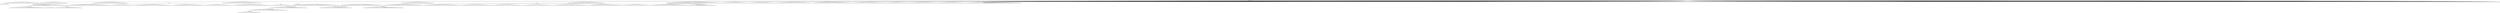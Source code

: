digraph g {
	"57" -> "58";
	"58" [label="44"];
	"48" -> "49";
	"49" [label="46"];
	"46" -> "47";
	"47" [label="25"];
	"43" -> "44";
	"44" [color=indianred1, style=filled, label="34"];
	"42" -> "43";
	"43" [label="17"];
	"39" -> "40";
	"40" [label="12"];
	"39" -> "41";
	"41" [color=indianred1, style=filled, label="36"];
	"38" -> "39";
	"39" [label="43"];
	"33" -> "34";
	"34" [label="11"];
	"33" -> "35";
	"35" [label="45"];
	"33" -> "36";
	"36" [label="16"];
	"33" -> "37";
	"37" [label="31"];
	"33" -> "38";
	"38" [label="36"];
	"33" -> "42";
	"42" [label="34"];
	"33" -> "45";
	"45" [label="32"];
	"32" -> "33";
	"33" [color=indianred1, style=filled, label="40"];
	"29" -> "30";
	"30" [color=indianred1, style=filled, label="20"];
	"28" -> "29";
	"29" [label="24"];
	"22" -> "23";
	"23" [color=indianred1, style=filled, label="35"];
	"21" -> "22";
	"22" [label="10"];
	"20" -> "21";
	"21" [color=indianred1, style=filled, label="5"];
	"19" -> "20";
	"20" [label="35"];
	"18" -> "19";
	"19" [color=indianred1, style=filled, label="39"];
	"17" -> "18";
	"18" [label="5"];
	"10" -> "11";
	"11" [color=indianred1, style=filled, label="49"];
	"9" -> "10";
	"10" [label="15"];
	"9" -> "12";
	"12" [label="27"];
	"7" -> "8";
	"8" [color=indianred1, style=filled, label="47"];
	"6" -> "7";
	"7" [label="14"];
	"4" -> "5";
	"5" [label="1"];
	"4" -> "6";
	"6" [label="47"];
	"4" -> "9";
	"9" [label="49"];
	"4" -> "13";
	"13" [label="38"];
	"4" -> "14";
	"14" [label="4"];
	"4" -> "15";
	"15" [label="2"];
	"4" -> "16";
	"16" [label="3"];
	"4" -> "17";
	"17" [label="39"];
	"4" -> "24";
	"24" [label="48"];
	"4" -> "25";
	"25" [label="41"];
	"4" -> "26";
	"26" [label="19"];
	"4" -> "27";
	"27" [label="22"];
	"3" -> "4";
	"4" [color=indianred1, style=filled, label="13"];
	"1" -> "2";
	"2" [label="26"];
	"0" -> "1";
	"1" [label="28"];
	"0" -> "3";
	"3" [label="13"];
	"0" -> "28";
	"28" [label="20"];
	"0" -> "31";
	"31" [label="33"];
	"0" -> "32";
	"32" [label="40"];
	"0" -> "46";
	"46" [label="30"];
	"0" -> "48";
	"48" [label="21"];
	"0" -> "50";
	"50" [label="9"];
	"0" -> "51";
	"51" [label="42"];
	"0" -> "52";
	"52" [label="50"];
	"0" -> "53";
	"53" [label="37"];
	"0" -> "54";
	"54" [label="18"];
	"0" -> "55";
	"55" [label="7"];
	"0" -> "56";
	"56" [label="29"];
	"0" -> "57";
	"57" [label="8"];
	"0" -> "59";
	"59" [label="6"];
	"0" -> "60";
	"60" [label="23"];
	"0" [label="germline"];
	"0" -> "cell1";
	"cell1" [shape=box];
	"57" -> "cell2";
	"cell2" [shape=box];
	"0" -> "cell3";
	"cell3" [shape=box];
	"0" -> "cell4";
	"cell4" [shape=box];
	"0" -> "cell5";
	"cell5" [shape=box];
	"0" -> "cell6";
	"cell6" [shape=box];
	"0" -> "cell7";
	"cell7" [shape=box];
	"31" -> "cell8";
	"cell8" [shape=box];
	"1" -> "cell9";
	"cell9" [shape=box];
	"37" -> "cell10";
	"cell10" [shape=box];
	"24" -> "cell11";
	"cell11" [shape=box];
	"0" -> "cell12";
	"cell12" [shape=box];
	"0" -> "cell13";
	"cell13" [shape=box];
	"0" -> "cell14";
	"cell14" [shape=box];
	"2" -> "cell15";
	"cell15" [shape=box];
	"0" -> "cell16";
	"cell16" [shape=box];
	"0" -> "cell17";
	"cell17" [shape=box];
	"42" -> "cell18";
	"cell18" [shape=box];
	"51" -> "cell19";
	"cell19" [shape=box];
	"52" -> "cell20";
	"cell20" [shape=box];
	"26" -> "cell21";
	"cell21" [shape=box];
	"49" -> "cell22";
	"cell22" [shape=box];
	"40" -> "cell23";
	"cell23" [shape=box];
	"21" -> "cell24";
	"cell24" [shape=box];
	"0" -> "cell25";
	"cell25" [shape=box];
	"0" -> "cell26";
	"cell26" [shape=box];
	"48" -> "cell27";
	"cell27" [shape=box];
	"0" -> "cell28";
	"cell28" [shape=box];
	"0" -> "cell29";
	"cell29" [shape=box];
	"0" -> "cell30";
	"cell30" [shape=box];
	"0" -> "cell31";
	"cell31" [shape=box];
	"49" -> "cell32";
	"cell32" [shape=box];
	"0" -> "cell33";
	"cell33" [shape=box];
	"46" -> "cell34";
	"cell34" [shape=box];
	"30" -> "cell35";
	"cell35" [shape=box];
	"0" -> "cell36";
	"cell36" [shape=box];
	"0" -> "cell37";
	"cell37" [shape=box];
	"47" -> "cell38";
	"cell38" [shape=box];
	"0" -> "cell39";
	"cell39" [shape=box];
	"17" -> "cell40";
	"cell40" [shape=box];
	"0" -> "cell41";
	"cell41" [shape=box];
	"0" -> "cell42";
	"cell42" [shape=box];
	"0" -> "cell43";
	"cell43" [shape=box];
	"1" -> "cell44";
	"cell44" [shape=box];
	"14" -> "cell45";
	"cell45" [shape=box];
	"5" -> "cell46";
	"cell46" [shape=box];
	"0" -> "cell47";
	"cell47" [shape=box];
	"5" -> "cell48";
	"cell48" [shape=box];
	"8" -> "cell49";
	"cell49" [shape=box];
	"60" -> "cell50";
	"cell50" [shape=box];
	"36" -> "cell51";
	"cell51" [shape=box];
	"0" -> "cell52";
	"cell52" [shape=box];
	"0" -> "cell53";
	"cell53" [shape=box];
	"32" -> "cell54";
	"cell54" [shape=box];
	"0" -> "cell55";
	"cell55" [shape=box];
	"0" -> "cell56";
	"cell56" [shape=box];
	"23" -> "cell57";
	"cell57" [shape=box];
	"25" -> "cell58";
	"cell58" [shape=box];
	"0" -> "cell59";
	"cell59" [shape=box];
	"38" -> "cell60";
	"cell60" [shape=box];
	"0" -> "cell61";
	"cell61" [shape=box];
	"0" -> "cell62";
	"cell62" [shape=box];
	"0" -> "cell63";
	"cell63" [shape=box];
	"27" -> "cell64";
	"cell64" [shape=box];
	"0" -> "cell65";
	"cell65" [shape=box];
	"20" -> "cell66";
	"cell66" [shape=box];
	"35" -> "cell67";
	"cell67" [shape=box];
	"0" -> "cell68";
	"cell68" [shape=box];
	"0" -> "cell69";
	"cell69" [shape=box];
	"59" -> "cell70";
	"cell70" [shape=box];
	"51" -> "cell71";
	"cell71" [shape=box];
	"0" -> "cell72";
	"cell72" [shape=box];
	"0" -> "cell73";
	"cell73" [shape=box];
	"0" -> "cell74";
	"cell74" [shape=box];
	"56" -> "cell75";
	"cell75" [shape=box];
	"0" -> "cell76";
	"cell76" [shape=box];
	"41" -> "cell77";
	"cell77" [shape=box];
	"8" -> "cell78";
	"cell78" [shape=box];
	"24" -> "cell79";
	"cell79" [shape=box];
	"0" -> "cell80";
	"cell80" [shape=box];
	"38" -> "cell81";
	"cell81" [shape=box];
	"55" -> "cell82";
	"cell82" [shape=box];
	"34" -> "cell83";
	"cell83" [shape=box];
	"60" -> "cell84";
	"cell84" [shape=box];
	"50" -> "cell85";
	"cell85" [shape=box];
	"0" -> "cell86";
	"cell86" [shape=box];
	"0" -> "cell87";
	"cell87" [shape=box];
	"0" -> "cell88";
	"cell88" [shape=box];
	"0" -> "cell89";
	"cell89" [shape=box];
	"0" -> "cell90";
	"cell90" [shape=box];
	"8" -> "cell91";
	"cell91" [shape=box];
	"23" -> "cell92";
	"cell92" [shape=box];
	"34" -> "cell93";
	"cell93" [shape=box];
	"57" -> "cell94";
	"cell94" [shape=box];
	"0" -> "cell95";
	"cell95" [shape=box];
	"0" -> "cell96";
	"cell96" [shape=box];
	"0" -> "cell97";
	"cell97" [shape=box];
	"0" -> "cell98";
	"cell98" [shape=box];
	"52" -> "cell99";
	"cell99" [shape=box];
	"0" -> "cell100";
	"cell100" [shape=box];
	"0" -> "cell101";
	"cell101" [shape=box];
	"59" -> "cell102";
	"cell102" [shape=box];
	"3" -> "cell103";
	"cell103" [shape=box];
	"0" -> "cell104";
	"cell104" [shape=box];
	"0" -> "cell105";
	"cell105" [shape=box];
	"0" -> "cell106";
	"cell106" [shape=box];
	"0" -> "cell107";
	"cell107" [shape=box];
	"55" -> "cell108";
	"cell108" [shape=box];
	"45" -> "cell109";
	"cell109" [shape=box];
	"0" -> "cell110";
	"cell110" [shape=box];
	"44" -> "cell111";
	"cell111" [shape=box];
	"45" -> "cell112";
	"cell112" [shape=box];
	"0" -> "cell113";
	"cell113" [shape=box];
	"24" -> "cell114";
	"cell114" [shape=box];
	"1" -> "cell115";
	"cell115" [shape=box];
	"0" -> "cell116";
	"cell116" [shape=box];
	"0" -> "cell117";
	"cell117" [shape=box];
	"0" -> "cell118";
	"cell118" [shape=box];
	"0" -> "cell119";
	"cell119" [shape=box];
	"1" -> "cell120";
	"cell120" [shape=box];
	"0" -> "cell121";
	"cell121" [shape=box];
	"0" -> "cell122";
	"cell122" [shape=box];
	"0" -> "cell123";
	"cell123" [shape=box];
	"46" -> "cell124";
	"cell124" [shape=box];
	"0" -> "cell125";
	"cell125" [shape=box];
	"0" -> "cell126";
	"cell126" [shape=box];
	"3" -> "cell127";
	"cell127" [shape=box];
	"26" -> "cell128";
	"cell128" [shape=box];
	"0" -> "cell129";
	"cell129" [shape=box];
	"36" -> "cell130";
	"cell130" [shape=box];
	"34" -> "cell131";
	"cell131" [shape=box];
	"53" -> "cell132";
	"cell132" [shape=box];
	"58" -> "cell133";
	"cell133" [shape=box];
	"8" -> "cell134";
	"cell134" [shape=box];
	"1" -> "cell135";
	"cell135" [shape=box];
	"14" -> "cell136";
	"cell136" [shape=box];
	"0" -> "cell137";
	"cell137" [shape=box];
	"10" -> "cell138";
	"cell138" [shape=box];
	"0" -> "cell139";
	"cell139" [shape=box];
	"5" -> "cell140";
	"cell140" [shape=box];
	"38" -> "cell141";
	"cell141" [shape=box];
	"0" -> "cell142";
	"cell142" [shape=box];
	"0" -> "cell143";
	"cell143" [shape=box];
	"9" -> "cell144";
	"cell144" [shape=box];
	"0" -> "cell145";
	"cell145" [shape=box];
	"3" -> "cell146";
	"cell146" [shape=box];
	"3" -> "cell147";
	"cell147" [shape=box];
	"10" -> "cell148";
	"cell148" [shape=box];
	"56" -> "cell149";
	"cell149" [shape=box];
	"30" -> "cell150";
	"cell150" [shape=box];
	"0" -> "cell151";
	"cell151" [shape=box];
	"0" -> "cell152";
	"cell152" [shape=box];
	"0" -> "cell153";
	"cell153" [shape=box];
	"0" -> "cell154";
	"cell154" [shape=box];
	"55" -> "cell155";
	"cell155" [shape=box];
	"0" -> "cell156";
	"cell156" [shape=box];
	"0" -> "cell157";
	"cell157" [shape=box];
	"16" -> "cell158";
	"cell158" [shape=box];
	"60" -> "cell159";
	"cell159" [shape=box];
	"0" -> "cell160";
	"cell160" [shape=box];
	"37" -> "cell161";
	"cell161" [shape=box];
	"35" -> "cell162";
	"cell162" [shape=box];
	"14" -> "cell163";
	"cell163" [shape=box];
	"8" -> "cell164";
	"cell164" [shape=box];
	"0" -> "cell165";
	"cell165" [shape=box];
	"0" -> "cell166";
	"cell166" [shape=box];
	"42" -> "cell167";
	"cell167" [shape=box];
	"19" -> "cell168";
	"cell168" [shape=box];
	"6" -> "cell169";
	"cell169" [shape=box];
	"56" -> "cell170";
	"cell170" [shape=box];
	"0" -> "cell171";
	"cell171" [shape=box];
	"44" -> "cell172";
	"cell172" [shape=box];
	"0" -> "cell173";
	"cell173" [shape=box];
	"0" -> "cell174";
	"cell174" [shape=box];
	"1" -> "cell175";
	"cell175" [shape=box];
	"40" -> "cell176";
	"cell176" [shape=box];
	"0" -> "cell177";
	"cell177" [shape=box];
	"0" -> "cell178";
	"cell178" [shape=box];
	"21" -> "cell179";
	"cell179" [shape=box];
	"0" -> "cell180";
	"cell180" [shape=box];
	"57" -> "cell181";
	"cell181" [shape=box];
	"0" -> "cell182";
	"cell182" [shape=box];
	"54" -> "cell183";
	"cell183" [shape=box];
	"6" -> "cell184";
	"cell184" [shape=box];
	"0" -> "cell185";
	"cell185" [shape=box];
	"42" -> "cell186";
	"cell186" [shape=box];
	"0" -> "cell187";
	"cell187" [shape=box];
	"19" -> "cell188";
	"cell188" [shape=box];
	"0" -> "cell189";
	"cell189" [shape=box];
	"0" -> "cell190";
	"cell190" [shape=box];
	"0" -> "cell191";
	"cell191" [shape=box];
	"15" -> "cell192";
	"cell192" [shape=box];
	"0" -> "cell193";
	"cell193" [shape=box];
	"0" -> "cell194";
	"cell194" [shape=box];
	"14" -> "cell195";
	"cell195" [shape=box];
	"52" -> "cell196";
	"cell196" [shape=box];
	"0" -> "cell197";
	"cell197" [shape=box];
	"42" -> "cell198";
	"cell198" [shape=box];
	"32" -> "cell199";
	"cell199" [shape=box];
	"0" -> "cell200";
	"cell200" [shape=box];
	"0" -> "cell201";
	"cell201" [shape=box];
	"28" -> "cell202";
	"cell202" [shape=box];
	"3" -> "cell203";
	"cell203" [shape=box];
	"9" -> "cell204";
	"cell204" [shape=box];
	"0" -> "cell205";
	"cell205" [shape=box];
	"0" -> "cell206";
	"cell206" [shape=box];
	"60" -> "cell207";
	"cell207" [shape=box];
	"19" -> "cell208";
	"cell208" [shape=box];
	"1" -> "cell209";
	"cell209" [shape=box];
	"50" -> "cell210";
	"cell210" [shape=box];
	"0" -> "cell211";
	"cell211" [shape=box];
	"36" -> "cell212";
	"cell212" [shape=box];
	"0" -> "cell213";
	"cell213" [shape=box];
	"40" -> "cell214";
	"cell214" [shape=box];
	"0" -> "cell215";
	"cell215" [shape=box];
	"17" -> "cell216";
	"cell216" [shape=box];
	"32" -> "cell217";
	"cell217" [shape=box];
	"0" -> "cell218";
	"cell218" [shape=box];
	"56" -> "cell219";
	"cell219" [shape=box];
	"24" -> "cell220";
	"cell220" [shape=box];
	"57" -> "cell221";
	"cell221" [shape=box];
	"0" -> "cell222";
	"cell222" [shape=box];
	"21" -> "cell223";
	"cell223" [shape=box];
	"0" -> "cell224";
	"cell224" [shape=box];
	"9" -> "cell225";
	"cell225" [shape=box];
	"0" -> "cell226";
	"cell226" [shape=box];
	"0" -> "cell227";
	"cell227" [shape=box];
	"50" -> "cell228";
	"cell228" [shape=box];
	"0" -> "cell229";
	"cell229" [shape=box];
	"0" -> "cell230";
	"cell230" [shape=box];
	"0" -> "cell231";
	"cell231" [shape=box];
	"0" -> "cell232";
	"cell232" [shape=box];
	"0" -> "cell233";
	"cell233" [shape=box];
	"0" -> "cell234";
	"cell234" [shape=box];
	"0" -> "cell235";
	"cell235" [shape=box];
	"24" -> "cell236";
	"cell236" [shape=box];
	"0" -> "cell237";
	"cell237" [shape=box];
	"0" -> "cell238";
	"cell238" [shape=box];
	"6" -> "cell239";
	"cell239" [shape=box];
	"1" -> "cell240";
	"cell240" [shape=box];
	"0" -> "cell241";
	"cell241" [shape=box];
	"0" -> "cell242";
	"cell242" [shape=box];
	"50" -> "cell243";
	"cell243" [shape=box];
	"54" -> "cell244";
	"cell244" [shape=box];
	"0" -> "cell245";
	"cell245" [shape=box];
	"3" -> "cell246";
	"cell246" [shape=box];
	"0" -> "cell247";
	"cell247" [shape=box];
	"59" -> "cell248";
	"cell248" [shape=box];
	"0" -> "cell249";
	"cell249" [shape=box];
	"13" -> "cell250";
	"cell250" [shape=box];
	"0" -> "cell251";
	"cell251" [shape=box];
	"45" -> "cell252";
	"cell252" [shape=box];
	"0" -> "cell253";
	"cell253" [shape=box];
	"0" -> "cell254";
	"cell254" [shape=box];
	"42" -> "cell255";
	"cell255" [shape=box];
	"0" -> "cell256";
	"cell256" [shape=box];
	"0" -> "cell257";
	"cell257" [shape=box];
	"0" -> "cell258";
	"cell258" [shape=box];
	"0" -> "cell259";
	"cell259" [shape=box];
	"0" -> "cell260";
	"cell260" [shape=box];
	"0" -> "cell261";
	"cell261" [shape=box];
	"0" -> "cell262";
	"cell262" [shape=box];
	"44" -> "cell263";
	"cell263" [shape=box];
	"17" -> "cell264";
	"cell264" [shape=box];
	"0" -> "cell265";
	"cell265" [shape=box];
	"46" -> "cell266";
	"cell266" [shape=box];
	"11" -> "cell267";
	"cell267" [shape=box];
	"0" -> "cell268";
	"cell268" [shape=box];
	"9" -> "cell269";
	"cell269" [shape=box];
	"23" -> "cell270";
	"cell270" [shape=box];
	"0" -> "cell271";
	"cell271" [shape=box];
	"11" -> "cell272";
	"cell272" [shape=box];
	"59" -> "cell273";
	"cell273" [shape=box];
	"17" -> "cell274";
	"cell274" [shape=box];
	"59" -> "cell275";
	"cell275" [shape=box];
	"0" -> "cell276";
	"cell276" [shape=box];
	"31" -> "cell277";
	"cell277" [shape=box];
	"0" -> "cell278";
	"cell278" [shape=box];
	"3" -> "cell279";
	"cell279" [shape=box];
	"43" -> "cell280";
	"cell280" [shape=box];
	"52" -> "cell281";
	"cell281" [shape=box];
	"59" -> "cell282";
	"cell282" [shape=box];
	"35" -> "cell283";
	"cell283" [shape=box];
	"0" -> "cell284";
	"cell284" [shape=box];
	"8" -> "cell285";
	"cell285" [shape=box];
	"0" -> "cell286";
	"cell286" [shape=box];
	"24" -> "cell287";
	"cell287" [shape=box];
	"36" -> "cell288";
	"cell288" [shape=box];
	"0" -> "cell289";
	"cell289" [shape=box];
	"0" -> "cell290";
	"cell290" [shape=box];
	"0" -> "cell291";
	"cell291" [shape=box];
	"0" -> "cell292";
	"cell292" [shape=box];
	"0" -> "cell293";
	"cell293" [shape=box];
	"57" -> "cell294";
	"cell294" [shape=box];
	"58" -> "cell295";
	"cell295" [shape=box];
	"49" -> "cell296";
	"cell296" [shape=box];
	"17" -> "cell297";
	"cell297" [shape=box];
	"0" -> "cell298";
	"cell298" [shape=box];
	"0" -> "cell299";
	"cell299" [shape=box];
	"0" -> "cell300";
	"cell300" [shape=box];
	"0" -> "cell301";
	"cell301" [shape=box];
	"15" -> "cell302";
	"cell302" [shape=box];
	"0" -> "cell303";
	"cell303" [shape=box];
	"57" -> "cell304";
	"cell304" [shape=box];
	"0" -> "cell305";
	"cell305" [shape=box];
	"6" -> "cell306";
	"cell306" [shape=box];
	"6" -> "cell307";
	"cell307" [shape=box];
	"9" -> "cell308";
	"cell308" [shape=box];
	"48" -> "cell309";
	"cell309" [shape=box];
	"31" -> "cell310";
	"cell310" [shape=box];
	"15" -> "cell311";
	"cell311" [shape=box];
	"0" -> "cell312";
	"cell312" [shape=box];
	"26" -> "cell313";
	"cell313" [shape=box];
	"0" -> "cell314";
	"cell314" [shape=box];
	"13" -> "cell315";
	"cell315" [shape=box];
	"0" -> "cell316";
	"cell316" [shape=box];
	"34" -> "cell317";
	"cell317" [shape=box];
	"28" -> "cell318";
	"cell318" [shape=box];
	"0" -> "cell319";
	"cell319" [shape=box];
	"0" -> "cell320";
	"cell320" [shape=box];
	"3" -> "cell321";
	"cell321" [shape=box];
	"1" -> "cell322";
	"cell322" [shape=box];
	"16" -> "cell323";
	"cell323" [shape=box];
	"23" -> "cell324";
	"cell324" [shape=box];
	"21" -> "cell325";
	"cell325" [shape=box];
	"13" -> "cell326";
	"cell326" [shape=box];
	"48" -> "cell327";
	"cell327" [shape=box];
	"0" -> "cell328";
	"cell328" [shape=box];
	"0" -> "cell329";
	"cell329" [shape=box];
	"60" -> "cell330";
	"cell330" [shape=box];
	"0" -> "cell331";
	"cell331" [shape=box];
	"28" -> "cell332";
	"cell332" [shape=box];
	"9" -> "cell333";
	"cell333" [shape=box];
	"24" -> "cell334";
	"cell334" [shape=box];
	"35" -> "cell335";
	"cell335" [shape=box];
	"0" -> "cell336";
	"cell336" [shape=box];
	"0" -> "cell337";
	"cell337" [shape=box];
	"45" -> "cell338";
	"cell338" [shape=box];
	"35" -> "cell339";
	"cell339" [shape=box];
	"0" -> "cell340";
	"cell340" [shape=box];
	"25" -> "cell341";
	"cell341" [shape=box];
	"55" -> "cell342";
	"cell342" [shape=box];
	"0" -> "cell343";
	"cell343" [shape=box];
	"0" -> "cell344";
	"cell344" [shape=box];
	"50" -> "cell345";
	"cell345" [shape=box];
	"0" -> "cell346";
	"cell346" [shape=box];
	"24" -> "cell347";
	"cell347" [shape=box];
	"0" -> "cell348";
	"cell348" [shape=box];
	"5" -> "cell349";
	"cell349" [shape=box];
	"0" -> "cell350";
	"cell350" [shape=box];
	"0" -> "cell351";
	"cell351" [shape=box];
	"0" -> "cell352";
	"cell352" [shape=box];
	"28" -> "cell353";
	"cell353" [shape=box];
	"0" -> "cell354";
	"cell354" [shape=box];
	"0" -> "cell355";
	"cell355" [shape=box];
	"21" -> "cell356";
	"cell356" [shape=box];
	"17" -> "cell357";
	"cell357" [shape=box];
	"0" -> "cell358";
	"cell358" [shape=box];
	"0" -> "cell359";
	"cell359" [shape=box];
	"38" -> "cell360";
	"cell360" [shape=box];
	"51" -> "cell361";
	"cell361" [shape=box];
	"0" -> "cell362";
	"cell362" [shape=box];
	"52" -> "cell363";
	"cell363" [shape=box];
	"0" -> "cell364";
	"cell364" [shape=box];
	"34" -> "cell365";
	"cell365" [shape=box];
	"34" -> "cell366";
	"cell366" [shape=box];
	"54" -> "cell367";
	"cell367" [shape=box];
	"37" -> "cell368";
	"cell368" [shape=box];
	"0" -> "cell369";
	"cell369" [shape=box];
	"0" -> "cell370";
	"cell370" [shape=box];
	"0" -> "cell371";
	"cell371" [shape=box];
	"0" -> "cell372";
	"cell372" [shape=box];
	"0" -> "cell373";
	"cell373" [shape=box];
	"1" -> "cell374";
	"cell374" [shape=box];
	"31" -> "cell375";
	"cell375" [shape=box];
	"1" -> "cell376";
	"cell376" [shape=box];
	"15" -> "cell377";
	"cell377" [shape=box];
	"36" -> "cell378";
	"cell378" [shape=box];
	"0" -> "cell379";
	"cell379" [shape=box];
	"35" -> "cell380";
	"cell380" [shape=box];
	"34" -> "cell381";
	"cell381" [shape=box];
	"0" -> "cell382";
	"cell382" [shape=box];
	"53" -> "cell383";
	"cell383" [shape=box];
	"37" -> "cell384";
	"cell384" [shape=box];
	"0" -> "cell385";
	"cell385" [shape=box];
	"0" -> "cell386";
	"cell386" [shape=box];
	"44" -> "cell387";
	"cell387" [shape=box];
	"19" -> "cell388";
	"cell388" [shape=box];
	"51" -> "cell389";
	"cell389" [shape=box];
	"13" -> "cell390";
	"cell390" [shape=box];
	"0" -> "cell391";
	"cell391" [shape=box];
	"51" -> "cell392";
	"cell392" [shape=box];
	"41" -> "cell393";
	"cell393" [shape=box];
	"35" -> "cell394";
	"cell394" [shape=box];
	"28" -> "cell395";
	"cell395" [shape=box];
	"0" -> "cell396";
	"cell396" [shape=box];
	"0" -> "cell397";
	"cell397" [shape=box];
	"0" -> "cell398";
	"cell398" [shape=box];
	"38" -> "cell399";
	"cell399" [shape=box];
	"37" -> "cell400";
	"cell400" [shape=box];
	"60" -> "cell401";
	"cell401" [shape=box];
	"0" -> "cell402";
	"cell402" [shape=box];
	"52" -> "cell403";
	"cell403" [shape=box];
	"26" -> "cell404";
	"cell404" [shape=box];
	"12" -> "cell405";
	"cell405" [shape=box];
	"0" -> "cell406";
	"cell406" [shape=box];
	"19" -> "cell407";
	"cell407" [shape=box];
	"25" -> "cell408";
	"cell408" [shape=box];
	"52" -> "cell409";
	"cell409" [shape=box];
	"31" -> "cell410";
	"cell410" [shape=box];
	"0" -> "cell411";
	"cell411" [shape=box];
	"0" -> "cell412";
	"cell412" [shape=box];
	"0" -> "cell413";
	"cell413" [shape=box];
	"0" -> "cell414";
	"cell414" [shape=box];
	"0" -> "cell415";
	"cell415" [shape=box];
	"0" -> "cell416";
	"cell416" [shape=box];
	"21" -> "cell417";
	"cell417" [shape=box];
	"0" -> "cell418";
	"cell418" [shape=box];
	"0" -> "cell419";
	"cell419" [shape=box];
	"0" -> "cell420";
	"cell420" [shape=box];
	"30" -> "cell421";
	"cell421" [shape=box];
	"0" -> "cell422";
	"cell422" [shape=box];
	"0" -> "cell423";
	"cell423" [shape=box];
	"0" -> "cell424";
	"cell424" [shape=box];
	"19" -> "cell425";
	"cell425" [shape=box];
	"0" -> "cell426";
	"cell426" [shape=box];
	"0" -> "cell427";
	"cell427" [shape=box];
	"52" -> "cell428";
	"cell428" [shape=box];
	"48" -> "cell429";
	"cell429" [shape=box];
	"36" -> "cell430";
	"cell430" [shape=box];
	"28" -> "cell431";
	"cell431" [shape=box];
	"15" -> "cell432";
	"cell432" [shape=box];
	"0" -> "cell433";
	"cell433" [shape=box];
	"0" -> "cell434";
	"cell434" [shape=box];
	"0" -> "cell435";
	"cell435" [shape=box];
	"24" -> "cell436";
	"cell436" [shape=box];
	"53" -> "cell437";
	"cell437" [shape=box];
	"59" -> "cell438";
	"cell438" [shape=box];
	"44" -> "cell439";
	"cell439" [shape=box];
	"6" -> "cell440";
	"cell440" [shape=box];
	"0" -> "cell441";
	"cell441" [shape=box];
	"46" -> "cell442";
	"cell442" [shape=box];
	"15" -> "cell443";
	"cell443" [shape=box];
	"54" -> "cell444";
	"cell444" [shape=box];
	"52" -> "cell445";
	"cell445" [shape=box];
	"1" -> "cell446";
	"cell446" [shape=box];
	"5" -> "cell447";
	"cell447" [shape=box];
	"14" -> "cell448";
	"cell448" [shape=box];
	"25" -> "cell449";
	"cell449" [shape=box];
	"0" -> "cell450";
	"cell450" [shape=box];
	"25" -> "cell451";
	"cell451" [shape=box];
	"0" -> "cell452";
	"cell452" [shape=box];
	"49" -> "cell453";
	"cell453" [shape=box];
	"0" -> "cell454";
	"cell454" [shape=box];
	"7" -> "cell455";
	"cell455" [shape=box];
	"0" -> "cell456";
	"cell456" [shape=box];
	"0" -> "cell457";
	"cell457" [shape=box];
	"38" -> "cell458";
	"cell458" [shape=box];
	"28" -> "cell459";
	"cell459" [shape=box];
	"0" -> "cell460";
	"cell460" [shape=box];
	"41" -> "cell461";
	"cell461" [shape=box];
	"12" -> "cell462";
	"cell462" [shape=box];
	"34" -> "cell463";
	"cell463" [shape=box];
	"0" -> "cell464";
	"cell464" [shape=box];
	"0" -> "cell465";
	"cell465" [shape=box];
	"0" -> "cell466";
	"cell466" [shape=box];
	"0" -> "cell467";
	"cell467" [shape=box];
	"14" -> "cell468";
	"cell468" [shape=box];
	"0" -> "cell469";
	"cell469" [shape=box];
	"0" -> "cell470";
	"cell470" [shape=box];
	"0" -> "cell471";
	"cell471" [shape=box];
	"0" -> "cell472";
	"cell472" [shape=box];
	"0" -> "cell473";
	"cell473" [shape=box];
	"8" -> "cell474";
	"cell474" [shape=box];
	"0" -> "cell475";
	"cell475" [shape=box];
	"0" -> "cell476";
	"cell476" [shape=box];
	"15" -> "cell477";
	"cell477" [shape=box];
	"0" -> "cell478";
	"cell478" [shape=box];
	"17" -> "cell479";
	"cell479" [shape=box];
	"59" -> "cell480";
	"cell480" [shape=box];
	"0" -> "cell481";
	"cell481" [shape=box];
	"0" -> "cell482";
	"cell482" [shape=box];
	"0" -> "cell483";
	"cell483" [shape=box];
	"11" -> "cell484";
	"cell484" [shape=box];
	"19" -> "cell485";
	"cell485" [shape=box];
	"15" -> "cell486";
	"cell486" [shape=box];
	"0" -> "cell487";
	"cell487" [shape=box];
	"0" -> "cell488";
	"cell488" [shape=box];
	"51" -> "cell489";
	"cell489" [shape=box];
	"0" -> "cell490";
	"cell490" [shape=box];
	"31" -> "cell491";
	"cell491" [shape=box];
	"0" -> "cell492";
	"cell492" [shape=box];
	"0" -> "cell493";
	"cell493" [shape=box];
	"52" -> "cell494";
	"cell494" [shape=box];
	"42" -> "cell495";
	"cell495" [shape=box];
	"0" -> "cell496";
	"cell496" [shape=box];
	"20" -> "cell497";
	"cell497" [shape=box];
	"54" -> "cell498";
	"cell498" [shape=box];
	"25" -> "cell499";
	"cell499" [shape=box];
	"51" -> "cell500";
	"cell500" [shape=box];
	"0" -> "cell501";
	"cell501" [shape=box];
	"21" -> "cell502";
	"cell502" [shape=box];
	"0" -> "cell503";
	"cell503" [shape=box];
	"0" -> "cell504";
	"cell504" [shape=box];
	"0" -> "cell505";
	"cell505" [shape=box];
	"9" -> "cell506";
	"cell506" [shape=box];
	"0" -> "cell507";
	"cell507" [shape=box];
	"0" -> "cell508";
	"cell508" [shape=box];
	"3" -> "cell509";
	"cell509" [shape=box];
	"52" -> "cell510";
	"cell510" [shape=box];
	"0" -> "cell511";
	"cell511" [shape=box];
	"0" -> "cell512";
	"cell512" [shape=box];
	"17" -> "cell513";
	"cell513" [shape=box];
	"21" -> "cell514";
	"cell514" [shape=box];
	"0" -> "cell515";
	"cell515" [shape=box];
	"0" -> "cell516";
	"cell516" [shape=box];
	"0" -> "cell517";
	"cell517" [shape=box];
	"17" -> "cell518";
	"cell518" [shape=box];
	"8" -> "cell519";
	"cell519" [shape=box];
	"0" -> "cell520";
	"cell520" [shape=box];
	"56" -> "cell521";
	"cell521" [shape=box];
	"30" -> "cell522";
	"cell522" [shape=box];
	"51" -> "cell523";
	"cell523" [shape=box];
	"0" -> "cell524";
	"cell524" [shape=box];
	"24" -> "cell525";
	"cell525" [shape=box];
	"0" -> "cell526";
	"cell526" [shape=box];
	"0" -> "cell527";
	"cell527" [shape=box];
	"52" -> "cell528";
	"cell528" [shape=box];
	"60" -> "cell529";
	"cell529" [shape=box];
	"0" -> "cell530";
	"cell530" [shape=box];
	"0" -> "cell531";
	"cell531" [shape=box];
	"51" -> "cell532";
	"cell532" [shape=box];
	"54" -> "cell533";
	"cell533" [shape=box];
	"35" -> "cell534";
	"cell534" [shape=box];
	"13" -> "cell535";
	"cell535" [shape=box];
	"0" -> "cell536";
	"cell536" [shape=box];
	"0" -> "cell537";
	"cell537" [shape=box];
	"0" -> "cell538";
	"cell538" [shape=box];
	"0" -> "cell539";
	"cell539" [shape=box];
	"45" -> "cell540";
	"cell540" [shape=box];
	"1" -> "cell541";
	"cell541" [shape=box];
	"0" -> "cell542";
	"cell542" [shape=box];
	"42" -> "cell543";
	"cell543" [shape=box];
	"0" -> "cell544";
	"cell544" [shape=box];
	"54" -> "cell545";
	"cell545" [shape=box];
	"36" -> "cell546";
	"cell546" [shape=box];
	"35" -> "cell547";
	"cell547" [shape=box];
	"13" -> "cell548";
	"cell548" [shape=box];
	"44" -> "cell549";
	"cell549" [shape=box];
	"0" -> "cell550";
	"cell550" [shape=box];
	"11" -> "cell551";
	"cell551" [shape=box];
	"0" -> "cell552";
	"cell552" [shape=box];
	"34" -> "cell553";
	"cell553" [shape=box];
	"54" -> "cell554";
	"cell554" [shape=box];
	"59" -> "cell555";
	"cell555" [shape=box];
	"0" -> "cell556";
	"cell556" [shape=box];
	"46" -> "cell557";
	"cell557" [shape=box];
	"14" -> "cell558";
	"cell558" [shape=box];
	"0" -> "cell559";
	"cell559" [shape=box];
	"0" -> "cell560";
	"cell560" [shape=box];
	"0" -> "cell561";
	"cell561" [shape=box];
	"0" -> "cell562";
	"cell562" [shape=box];
	"37" -> "cell563";
	"cell563" [shape=box];
	"0" -> "cell564";
	"cell564" [shape=box];
	"28" -> "cell565";
	"cell565" [shape=box];
	"19" -> "cell566";
	"cell566" [shape=box];
	"8" -> "cell567";
	"cell567" [shape=box];
	"0" -> "cell568";
	"cell568" [shape=box];
	"3" -> "cell569";
	"cell569" [shape=box];
	"37" -> "cell570";
	"cell570" [shape=box];
	"0" -> "cell571";
	"cell571" [shape=box];
	"0" -> "cell572";
	"cell572" [shape=box];
	"0" -> "cell573";
	"cell573" [shape=box];
	"0" -> "cell574";
	"cell574" [shape=box];
	"0" -> "cell575";
	"cell575" [shape=box];
	"26" -> "cell576";
	"cell576" [shape=box];
	"50" -> "cell577";
	"cell577" [shape=box];
	"56" -> "cell578";
	"cell578" [shape=box];
	"1" -> "cell579";
	"cell579" [shape=box];
	"0" -> "cell580";
	"cell580" [shape=box];
	"8" -> "cell581";
	"cell581" [shape=box];
	"37" -> "cell582";
	"cell582" [shape=box];
	"0" -> "cell583";
	"cell583" [shape=box];
	"30" -> "cell584";
	"cell584" [shape=box];
	"60" -> "cell585";
	"cell585" [shape=box];
	"0" -> "cell586";
	"cell586" [shape=box];
	"0" -> "cell587";
	"cell587" [shape=box];
	"0" -> "cell588";
	"cell588" [shape=box];
	"0" -> "cell589";
	"cell589" [shape=box];
	"0" -> "cell590";
	"cell590" [shape=box];
	"59" -> "cell591";
	"cell591" [shape=box];
	"46" -> "cell592";
	"cell592" [shape=box];
	"8" -> "cell593";
	"cell593" [shape=box];
	"0" -> "cell594";
	"cell594" [shape=box];
	"0" -> "cell595";
	"cell595" [shape=box];
	"59" -> "cell596";
	"cell596" [shape=box];
	"0" -> "cell597";
	"cell597" [shape=box];
	"46" -> "cell598";
	"cell598" [shape=box];
	"0" -> "cell599";
	"cell599" [shape=box];
	"0" -> "cell600";
	"cell600" [shape=box];
	"0" -> "cell601";
	"cell601" [shape=box];
	"44" -> "cell602";
	"cell602" [shape=box];
	"0" -> "cell603";
	"cell603" [shape=box];
	"0" -> "cell604";
	"cell604" [shape=box];
	"59" -> "cell605";
	"cell605" [shape=box];
	"18" -> "cell606";
	"cell606" [shape=box];
	"17" -> "cell607";
	"cell607" [shape=box];
	"0" -> "cell608";
	"cell608" [shape=box];
	"0" -> "cell609";
	"cell609" [shape=box];
	"30" -> "cell610";
	"cell610" [shape=box];
	"0" -> "cell611";
	"cell611" [shape=box];
	"12" -> "cell612";
	"cell612" [shape=box];
	"0" -> "cell613";
	"cell613" [shape=box];
	"0" -> "cell614";
	"cell614" [shape=box];
	"53" -> "cell615";
	"cell615" [shape=box];
	"0" -> "cell616";
	"cell616" [shape=box];
	"0" -> "cell617";
	"cell617" [shape=box];
	"0" -> "cell618";
	"cell618" [shape=box];
	"0" -> "cell619";
	"cell619" [shape=box];
	"0" -> "cell620";
	"cell620" [shape=box];
	"57" -> "cell621";
	"cell621" [shape=box];
	"0" -> "cell622";
	"cell622" [shape=box];
	"0" -> "cell623";
	"cell623" [shape=box];
	"0" -> "cell624";
	"cell624" [shape=box];
	"36" -> "cell625";
	"cell625" [shape=box];
	"0" -> "cell626";
	"cell626" [shape=box];
	"0" -> "cell627";
	"cell627" [shape=box];
	"26" -> "cell628";
	"cell628" [shape=box];
	"0" -> "cell629";
	"cell629" [shape=box];
	"19" -> "cell630";
	"cell630" [shape=box];
	"0" -> "cell631";
	"cell631" [shape=box];
	"0" -> "cell632";
	"cell632" [shape=box];
	"16" -> "cell633";
	"cell633" [shape=box];
	"45" -> "cell634";
	"cell634" [shape=box];
	"44" -> "cell635";
	"cell635" [shape=box];
	"37" -> "cell636";
	"cell636" [shape=box];
	"0" -> "cell637";
	"cell637" [shape=box];
	"43" -> "cell638";
	"cell638" [shape=box];
	"11" -> "cell639";
	"cell639" [shape=box];
	"45" -> "cell640";
	"cell640" [shape=box];
	"0" -> "cell641";
	"cell641" [shape=box];
	"35" -> "cell642";
	"cell642" [shape=box];
	"2" -> "cell643";
	"cell643" [shape=box];
	"0" -> "cell644";
	"cell644" [shape=box];
	"0" -> "cell645";
	"cell645" [shape=box];
	"0" -> "cell646";
	"cell646" [shape=box];
	"13" -> "cell647";
	"cell647" [shape=box];
	"29" -> "cell648";
	"cell648" [shape=box];
	"0" -> "cell649";
	"cell649" [shape=box];
	"0" -> "cell650";
	"cell650" [shape=box];
	"16" -> "cell651";
	"cell651" [shape=box];
	"27" -> "cell652";
	"cell652" [shape=box];
	"17" -> "cell653";
	"cell653" [shape=box];
	"0" -> "cell654";
	"cell654" [shape=box];
	"0" -> "cell655";
	"cell655" [shape=box];
	"0" -> "cell656";
	"cell656" [shape=box];
	"0" -> "cell657";
	"cell657" [shape=box];
	"50" -> "cell658";
	"cell658" [shape=box];
	"13" -> "cell659";
	"cell659" [shape=box];
	"0" -> "cell660";
	"cell660" [shape=box];
	"0" -> "cell661";
	"cell661" [shape=box];
	"0" -> "cell662";
	"cell662" [shape=box];
	"0" -> "cell663";
	"cell663" [shape=box];
	"52" -> "cell664";
	"cell664" [shape=box];
	"28" -> "cell665";
	"cell665" [shape=box];
	"0" -> "cell666";
	"cell666" [shape=box];
	"0" -> "cell667";
	"cell667" [shape=box];
	"0" -> "cell668";
	"cell668" [shape=box];
	"1" -> "cell669";
	"cell669" [shape=box];
	"0" -> "cell670";
	"cell670" [shape=box];
	"53" -> "cell671";
	"cell671" [shape=box];
	"0" -> "cell672";
	"cell672" [shape=box];
	"0" -> "cell673";
	"cell673" [shape=box];
	"0" -> "cell674";
	"cell674" [shape=box];
	"0" -> "cell675";
	"cell675" [shape=box];
	"0" -> "cell676";
	"cell676" [shape=box];
	"0" -> "cell677";
	"cell677" [shape=box];
	"50" -> "cell678";
	"cell678" [shape=box];
	"0" -> "cell679";
	"cell679" [shape=box];
	"0" -> "cell680";
	"cell680" [shape=box];
	"9" -> "cell681";
	"cell681" [shape=box];
	"0" -> "cell682";
	"cell682" [shape=box];
	"55" -> "cell683";
	"cell683" [shape=box];
	"34" -> "cell684";
	"cell684" [shape=box];
	"45" -> "cell685";
	"cell685" [shape=box];
	"13" -> "cell686";
	"cell686" [shape=box];
	"45" -> "cell687";
	"cell687" [shape=box];
	"0" -> "cell688";
	"cell688" [shape=box];
	"0" -> "cell689";
	"cell689" [shape=box];
	"0" -> "cell690";
	"cell690" [shape=box];
	"0" -> "cell691";
	"cell691" [shape=box];
	"0" -> "cell692";
	"cell692" [shape=box];
	"0" -> "cell693";
	"cell693" [shape=box];
	"0" -> "cell694";
	"cell694" [shape=box];
	"24" -> "cell695";
	"cell695" [shape=box];
	"0" -> "cell696";
	"cell696" [shape=box];
	"0" -> "cell697";
	"cell697" [shape=box];
	"0" -> "cell698";
	"cell698" [shape=box];
	"0" -> "cell699";
	"cell699" [shape=box];
	"0" -> "cell700";
	"cell700" [shape=box];
	"48" -> "cell701";
	"cell701" [shape=box];
	"0" -> "cell702";
	"cell702" [shape=box];
	"28" -> "cell703";
	"cell703" [shape=box];
	"25" -> "cell704";
	"cell704" [shape=box];
	"0" -> "cell705";
	"cell705" [shape=box];
	"38" -> "cell706";
	"cell706" [shape=box];
	"0" -> "cell707";
	"cell707" [shape=box];
	"6" -> "cell708";
	"cell708" [shape=box];
	"0" -> "cell709";
	"cell709" [shape=box];
	"21" -> "cell710";
	"cell710" [shape=box];
	"0" -> "cell711";
	"cell711" [shape=box];
	"15" -> "cell712";
	"cell712" [shape=box];
	"36" -> "cell713";
	"cell713" [shape=box];
	"13" -> "cell714";
	"cell714" [shape=box];
	"38" -> "cell715";
	"cell715" [shape=box];
	"0" -> "cell716";
	"cell716" [shape=box];
	"0" -> "cell717";
	"cell717" [shape=box];
	"54" -> "cell718";
	"cell718" [shape=box];
	"38" -> "cell719";
	"cell719" [shape=box];
	"0" -> "cell720";
	"cell720" [shape=box];
	"0" -> "cell721";
	"cell721" [shape=box];
	"0" -> "cell722";
	"cell722" [shape=box];
	"16" -> "cell723";
	"cell723" [shape=box];
	"60" -> "cell724";
	"cell724" [shape=box];
	"6" -> "cell725";
	"cell725" [shape=box];
	"55" -> "cell726";
	"cell726" [shape=box];
	"29" -> "cell727";
	"cell727" [shape=box];
	"0" -> "cell728";
	"cell728" [shape=box];
	"0" -> "cell729";
	"cell729" [shape=box];
	"5" -> "cell730";
	"cell730" [shape=box];
	"16" -> "cell731";
	"cell731" [shape=box];
	"0" -> "cell732";
	"cell732" [shape=box];
	"6" -> "cell733";
	"cell733" [shape=box];
	"42" -> "cell734";
	"cell734" [shape=box];
	"0" -> "cell735";
	"cell735" [shape=box];
	"8" -> "cell736";
	"cell736" [shape=box];
	"0" -> "cell737";
	"cell737" [shape=box];
	"27" -> "cell738";
	"cell738" [shape=box];
	"44" -> "cell739";
	"cell739" [shape=box];
	"14" -> "cell740";
	"cell740" [shape=box];
	"54" -> "cell741";
	"cell741" [shape=box];
	"0" -> "cell742";
	"cell742" [shape=box];
	"0" -> "cell743";
	"cell743" [shape=box];
	"42" -> "cell744";
	"cell744" [shape=box];
	"46" -> "cell745";
	"cell745" [shape=box];
	"0" -> "cell746";
	"cell746" [shape=box];
	"0" -> "cell747";
	"cell747" [shape=box];
	"0" -> "cell748";
	"cell748" [shape=box];
	"0" -> "cell749";
	"cell749" [shape=box];
	"36" -> "cell750";
	"cell750" [shape=box];
	"5" -> "cell751";
	"cell751" [shape=box];
	"0" -> "cell752";
	"cell752" [shape=box];
	"0" -> "cell753";
	"cell753" [shape=box];
	"25" -> "cell754";
	"cell754" [shape=box];
	"0" -> "cell755";
	"cell755" [shape=box];
	"34" -> "cell756";
	"cell756" [shape=box];
	"0" -> "cell757";
	"cell757" [shape=box];
	"0" -> "cell758";
	"cell758" [shape=box];
	"0" -> "cell759";
	"cell759" [shape=box];
	"19" -> "cell760";
	"cell760" [shape=box];
	"27" -> "cell761";
	"cell761" [shape=box];
	"44" -> "cell762";
	"cell762" [shape=box];
	"0" -> "cell763";
	"cell763" [shape=box];
	"0" -> "cell764";
	"cell764" [shape=box];
	"46" -> "cell765";
	"cell765" [shape=box];
	"0" -> "cell766";
	"cell766" [shape=box];
	"23" -> "cell767";
	"cell767" [shape=box];
	"0" -> "cell768";
	"cell768" [shape=box];
	"0" -> "cell769";
	"cell769" [shape=box];
	"1" -> "cell770";
	"cell770" [shape=box];
	"0" -> "cell771";
	"cell771" [shape=box];
	"14" -> "cell772";
	"cell772" [shape=box];
	"0" -> "cell773";
	"cell773" [shape=box];
	"0" -> "cell774";
	"cell774" [shape=box];
	"0" -> "cell775";
	"cell775" [shape=box];
	"15" -> "cell776";
	"cell776" [shape=box];
	"0" -> "cell777";
	"cell777" [shape=box];
	"0" -> "cell778";
	"cell778" [shape=box];
	"53" -> "cell779";
	"cell779" [shape=box];
	"0" -> "cell780";
	"cell780" [shape=box];
	"38" -> "cell781";
	"cell781" [shape=box];
	"0" -> "cell782";
	"cell782" [shape=box];
	"35" -> "cell783";
	"cell783" [shape=box];
	"52" -> "cell784";
	"cell784" [shape=box];
	"0" -> "cell785";
	"cell785" [shape=box];
	"30" -> "cell786";
	"cell786" [shape=box];
	"45" -> "cell787";
	"cell787" [shape=box];
	"23" -> "cell788";
	"cell788" [shape=box];
	"0" -> "cell789";
	"cell789" [shape=box];
	"17" -> "cell790";
	"cell790" [shape=box];
	"0" -> "cell791";
	"cell791" [shape=box];
	"1" -> "cell792";
	"cell792" [shape=box];
	"36" -> "cell793";
	"cell793" [shape=box];
	"0" -> "cell794";
	"cell794" [shape=box];
	"31" -> "cell795";
	"cell795" [shape=box];
	"0" -> "cell796";
	"cell796" [shape=box];
	"60" -> "cell797";
	"cell797" [shape=box];
	"0" -> "cell798";
	"cell798" [shape=box];
	"31" -> "cell799";
	"cell799" [shape=box];
	"7" -> "cell800";
	"cell800" [shape=box];
	"0" -> "cell801";
	"cell801" [shape=box];
	"35" -> "cell802";
	"cell802" [shape=box];
	"9" -> "cell803";
	"cell803" [shape=box];
	"0" -> "cell804";
	"cell804" [shape=box];
	"0" -> "cell805";
	"cell805" [shape=box];
	"1" -> "cell806";
	"cell806" [shape=box];
	"8" -> "cell807";
	"cell807" [shape=box];
	"51" -> "cell808";
	"cell808" [shape=box];
	"26" -> "cell809";
	"cell809" [shape=box];
	"0" -> "cell810";
	"cell810" [shape=box];
	"37" -> "cell811";
	"cell811" [shape=box];
	"0" -> "cell812";
	"cell812" [shape=box];
	"0" -> "cell813";
	"cell813" [shape=box];
	"32" -> "cell814";
	"cell814" [shape=box];
	"0" -> "cell815";
	"cell815" [shape=box];
	"31" -> "cell816";
	"cell816" [shape=box];
	"0" -> "cell817";
	"cell817" [shape=box];
	"1" -> "cell818";
	"cell818" [shape=box];
	"0" -> "cell819";
	"cell819" [shape=box];
	"15" -> "cell820";
	"cell820" [shape=box];
	"0" -> "cell821";
	"cell821" [shape=box];
	"28" -> "cell822";
	"cell822" [shape=box];
	"55" -> "cell823";
	"cell823" [shape=box];
	"0" -> "cell824";
	"cell824" [shape=box];
	"0" -> "cell825";
	"cell825" [shape=box];
	"0" -> "cell826";
	"cell826" [shape=box];
	"0" -> "cell827";
	"cell827" [shape=box];
	"0" -> "cell828";
	"cell828" [shape=box];
	"0" -> "cell829";
	"cell829" [shape=box];
	"0" -> "cell830";
	"cell830" [shape=box];
	"0" -> "cell831";
	"cell831" [shape=box];
	"25" -> "cell832";
	"cell832" [shape=box];
	"0" -> "cell833";
	"cell833" [shape=box];
	"11" -> "cell834";
	"cell834" [shape=box];
	"0" -> "cell835";
	"cell835" [shape=box];
	"0" -> "cell836";
	"cell836" [shape=box];
	"53" -> "cell837";
	"cell837" [shape=box];
	"50" -> "cell838";
	"cell838" [shape=box];
	"41" -> "cell839";
	"cell839" [shape=box];
	"0" -> "cell840";
	"cell840" [shape=box];
	"0" -> "cell841";
	"cell841" [shape=box];
	"0" -> "cell842";
	"cell842" [shape=box];
	"0" -> "cell843";
	"cell843" [shape=box];
	"0" -> "cell844";
	"cell844" [shape=box];
	"8" -> "cell845";
	"cell845" [shape=box];
	"0" -> "cell846";
	"cell846" [shape=box];
	"0" -> "cell847";
	"cell847" [shape=box];
	"0" -> "cell848";
	"cell848" [shape=box];
	"0" -> "cell849";
	"cell849" [shape=box];
	"9" -> "cell850";
	"cell850" [shape=box];
	"0" -> "cell851";
	"cell851" [shape=box];
	"45" -> "cell852";
	"cell852" [shape=box];
	"50" -> "cell853";
	"cell853" [shape=box];
	"0" -> "cell854";
	"cell854" [shape=box];
	"0" -> "cell855";
	"cell855" [shape=box];
	"19" -> "cell856";
	"cell856" [shape=box];
	"25" -> "cell857";
	"cell857" [shape=box];
	"0" -> "cell858";
	"cell858" [shape=box];
	"11" -> "cell859";
	"cell859" [shape=box];
	"0" -> "cell860";
	"cell860" [shape=box];
	"28" -> "cell861";
	"cell861" [shape=box];
	"0" -> "cell862";
	"cell862" [shape=box];
	"0" -> "cell863";
	"cell863" [shape=box];
	"26" -> "cell864";
	"cell864" [shape=box];
	"0" -> "cell865";
	"cell865" [shape=box];
	"0" -> "cell866";
	"cell866" [shape=box];
	"0" -> "cell867";
	"cell867" [shape=box];
	"0" -> "cell868";
	"cell868" [shape=box];
	"0" -> "cell869";
	"cell869" [shape=box];
	"0" -> "cell870";
	"cell870" [shape=box];
	"26" -> "cell871";
	"cell871" [shape=box];
	"0" -> "cell872";
	"cell872" [shape=box];
	"0" -> "cell873";
	"cell873" [shape=box];
	"0" -> "cell874";
	"cell874" [shape=box];
	"0" -> "cell875";
	"cell875" [shape=box];
	"0" -> "cell876";
	"cell876" [shape=box];
	"25" -> "cell877";
	"cell877" [shape=box];
	"59" -> "cell878";
	"cell878" [shape=box];
	"23" -> "cell879";
	"cell879" [shape=box];
	"26" -> "cell880";
	"cell880" [shape=box];
	"26" -> "cell881";
	"cell881" [shape=box];
	"0" -> "cell882";
	"cell882" [shape=box];
	"0" -> "cell883";
	"cell883" [shape=box];
	"19" -> "cell884";
	"cell884" [shape=box];
	"0" -> "cell885";
	"cell885" [shape=box];
	"3" -> "cell886";
	"cell886" [shape=box];
	"50" -> "cell887";
	"cell887" [shape=box];
	"0" -> "cell888";
	"cell888" [shape=box];
	"44" -> "cell889";
	"cell889" [shape=box];
	"0" -> "cell890";
	"cell890" [shape=box];
	"0" -> "cell891";
	"cell891" [shape=box];
	"0" -> "cell892";
	"cell892" [shape=box];
	"0" -> "cell893";
	"cell893" [shape=box];
	"0" -> "cell894";
	"cell894" [shape=box];
	"3" -> "cell895";
	"cell895" [shape=box];
	"0" -> "cell896";
	"cell896" [shape=box];
	"37" -> "cell897";
	"cell897" [shape=box];
	"0" -> "cell898";
	"cell898" [shape=box];
	"0" -> "cell899";
	"cell899" [shape=box];
	"0" -> "cell900";
	"cell900" [shape=box];
	"0" -> "cell901";
	"cell901" [shape=box];
	"38" -> "cell902";
	"cell902" [shape=box];
	"0" -> "cell903";
	"cell903" [shape=box];
	"55" -> "cell904";
	"cell904" [shape=box];
	"0" -> "cell905";
	"cell905" [shape=box];
	"0" -> "cell906";
	"cell906" [shape=box];
	"0" -> "cell907";
	"cell907" [shape=box];
	"58" -> "cell908";
	"cell908" [shape=box];
	"0" -> "cell909";
	"cell909" [shape=box];
	"19" -> "cell910";
	"cell910" [shape=box];
	"0" -> "cell911";
	"cell911" [shape=box];
	"0" -> "cell912";
	"cell912" [shape=box];
	"21" -> "cell913";
	"cell913" [shape=box];
	"52" -> "cell914";
	"cell914" [shape=box];
	"1" -> "cell915";
	"cell915" [shape=box];
	"0" -> "cell916";
	"cell916" [shape=box];
	"9" -> "cell917";
	"cell917" [shape=box];
	"0" -> "cell918";
	"cell918" [shape=box];
	"0" -> "cell919";
	"cell919" [shape=box];
	"13" -> "cell920";
	"cell920" [shape=box];
	"0" -> "cell921";
	"cell921" [shape=box];
	"9" -> "cell922";
	"cell922" [shape=box];
	"0" -> "cell923";
	"cell923" [shape=box];
	"0" -> "cell924";
	"cell924" [shape=box];
	"0" -> "cell925";
	"cell925" [shape=box];
	"52" -> "cell926";
	"cell926" [shape=box];
	"0" -> "cell927";
	"cell927" [shape=box];
	"0" -> "cell928";
	"cell928" [shape=box];
	"0" -> "cell929";
	"cell929" [shape=box];
	"0" -> "cell930";
	"cell930" [shape=box];
	"35" -> "cell931";
	"cell931" [shape=box];
	"0" -> "cell932";
	"cell932" [shape=box];
	"0" -> "cell933";
	"cell933" [shape=box];
	"0" -> "cell934";
	"cell934" [shape=box];
	"57" -> "cell935";
	"cell935" [shape=box];
	"19" -> "cell936";
	"cell936" [shape=box];
	"0" -> "cell937";
	"cell937" [shape=box];
	"0" -> "cell938";
	"cell938" [shape=box];
	"41" -> "cell939";
	"cell939" [shape=box];
	"0" -> "cell940";
	"cell940" [shape=box];
	"24" -> "cell941";
	"cell941" [shape=box];
	"25" -> "cell942";
	"cell942" [shape=box];
	"0" -> "cell943";
	"cell943" [shape=box];
	"23" -> "cell944";
	"cell944" [shape=box];
	"0" -> "cell945";
	"cell945" [shape=box];
	"0" -> "cell946";
	"cell946" [shape=box];
	"0" -> "cell947";
	"cell947" [shape=box];
	"26" -> "cell948";
	"cell948" [shape=box];
	"0" -> "cell949";
	"cell949" [shape=box];
	"0" -> "cell950";
	"cell950" [shape=box];
	"0" -> "cell951";
	"cell951" [shape=box];
	"24" -> "cell952";
	"cell952" [shape=box];
	"56" -> "cell953";
	"cell953" [shape=box];
	"25" -> "cell954";
	"cell954" [shape=box];
	"0" -> "cell955";
	"cell955" [shape=box];
	"0" -> "cell956";
	"cell956" [shape=box];
	"38" -> "cell957";
	"cell957" [shape=box];
	"24" -> "cell958";
	"cell958" [shape=box];
	"5" -> "cell959";
	"cell959" [shape=box];
	"0" -> "cell960";
	"cell960" [shape=box];
	"0" -> "cell961";
	"cell961" [shape=box];
	"35" -> "cell962";
	"cell962" [shape=box];
	"9" -> "cell963";
	"cell963" [shape=box];
	"25" -> "cell964";
	"cell964" [shape=box];
	"45" -> "cell965";
	"cell965" [shape=box];
	"0" -> "cell966";
	"cell966" [shape=box];
	"53" -> "cell967";
	"cell967" [shape=box];
	"0" -> "cell968";
	"cell968" [shape=box];
	"13" -> "cell969";
	"cell969" [shape=box];
	"37" -> "cell970";
	"cell970" [shape=box];
	"16" -> "cell971";
	"cell971" [shape=box];
	"36" -> "cell972";
	"cell972" [shape=box];
	"0" -> "cell973";
	"cell973" [shape=box];
	"59" -> "cell974";
	"cell974" [shape=box];
	"0" -> "cell975";
	"cell975" [shape=box];
	"15" -> "cell976";
	"cell976" [shape=box];
	"0" -> "cell977";
	"cell977" [shape=box];
	"27" -> "cell978";
	"cell978" [shape=box];
	"13" -> "cell979";
	"cell979" [shape=box];
	"0" -> "cell980";
	"cell980" [shape=box];
	"25" -> "cell981";
	"cell981" [shape=box];
	"45" -> "cell982";
	"cell982" [shape=box];
	"0" -> "cell983";
	"cell983" [shape=box];
	"5" -> "cell984";
	"cell984" [shape=box];
	"0" -> "cell985";
	"cell985" [shape=box];
	"11" -> "cell986";
	"cell986" [shape=box];
	"0" -> "cell987";
	"cell987" [shape=box];
	"36" -> "cell988";
	"cell988" [shape=box];
	"51" -> "cell989";
	"cell989" [shape=box];
	"48" -> "cell990";
	"cell990" [shape=box];
	"46" -> "cell991";
	"cell991" [shape=box];
	"0" -> "cell992";
	"cell992" [shape=box];
	"32" -> "cell993";
	"cell993" [shape=box];
	"11" -> "cell994";
	"cell994" [shape=box];
	"13" -> "cell995";
	"cell995" [shape=box];
	"0" -> "cell996";
	"cell996" [shape=box];
	"46" -> "cell997";
	"cell997" [shape=box];
	"5" -> "cell998";
	"cell998" [shape=box];
	"56" -> "cell999";
	"cell999" [shape=box];
	"5" -> "cell1000";
	"cell1000" [shape=box];
	"0" -> "cell1001";
	"cell1001" [shape=box];
	"8" -> "cell1002";
	"cell1002" [shape=box];
	"0" -> "cell1003";
	"cell1003" [shape=box];
	"19" -> "cell1004";
	"cell1004" [shape=box];
	"59" -> "cell1005";
	"cell1005" [shape=box];
	"0" -> "cell1006";
	"cell1006" [shape=box];
	"0" -> "cell1007";
	"cell1007" [shape=box];
	"0" -> "cell1008";
	"cell1008" [shape=box];
	"3" -> "cell1009";
	"cell1009" [shape=box];
	"0" -> "cell1010";
	"cell1010" [shape=box];
	"17" -> "cell1011";
	"cell1011" [shape=box];
	"0" -> "cell1012";
	"cell1012" [shape=box];
	"0" -> "cell1013";
	"cell1013" [shape=box];
	"0" -> "cell1014";
	"cell1014" [shape=box];
	"0" -> "cell1015";
	"cell1015" [shape=box];
	"17" -> "cell1016";
	"cell1016" [shape=box];
	"51" -> "cell1017";
	"cell1017" [shape=box];
	"9" -> "cell1018";
	"cell1018" [shape=box];
	"16" -> "cell1019";
	"cell1019" [shape=box];
	"0" -> "cell1020";
	"cell1020" [shape=box];
	"5" -> "cell1021";
	"cell1021" [shape=box];
	"38" -> "cell1022";
	"cell1022" [shape=box];
	"0" -> "cell1023";
	"cell1023" [shape=box];
	"0" -> "cell1024";
	"cell1024" [shape=box];
	"55" -> "cell1025";
	"cell1025" [shape=box];
	"36" -> "cell1026";
	"cell1026" [shape=box];
	"0" -> "cell1027";
	"cell1027" [shape=box];
	"0" -> "cell1028";
	"cell1028" [shape=box];
	"11" -> "cell1029";
	"cell1029" [shape=box];
	"1" -> "cell1030";
	"cell1030" [shape=box];
	"0" -> "cell1031";
	"cell1031" [shape=box];
	"46" -> "cell1032";
	"cell1032" [shape=box];
	"11" -> "cell1033";
	"cell1033" [shape=box];
	"32" -> "cell1034";
	"cell1034" [shape=box];
	"35" -> "cell1035";
	"cell1035" [shape=box];
	"0" -> "cell1036";
	"cell1036" [shape=box];
	"0" -> "cell1037";
	"cell1037" [shape=box];
	"41" -> "cell1038";
	"cell1038" [shape=box];
	"0" -> "cell1039";
	"cell1039" [shape=box];
	"1" -> "cell1040";
	"cell1040" [shape=box];
	"57" -> "cell1041";
	"cell1041" [shape=box];
	"0" -> "cell1042";
	"cell1042" [shape=box];
	"5" -> "cell1043";
	"cell1043" [shape=box];
	"17" -> "cell1044";
	"cell1044" [shape=box];
	"31" -> "cell1045";
	"cell1045" [shape=box];
	"27" -> "cell1046";
	"cell1046" [shape=box];
	"52" -> "cell1047";
	"cell1047" [shape=box];
	"0" -> "cell1048";
	"cell1048" [shape=box];
	"0" -> "cell1049";
	"cell1049" [shape=box];
	"23" -> "cell1050";
	"cell1050" [shape=box];
	"36" -> "cell1051";
	"cell1051" [shape=box];
	"41" -> "cell1052";
	"cell1052" [shape=box];
	"41" -> "cell1053";
	"cell1053" [shape=box];
	"11" -> "cell1054";
	"cell1054" [shape=box];
	"60" -> "cell1055";
	"cell1055" [shape=box];
	"32" -> "cell1056";
	"cell1056" [shape=box];
	"32" -> "cell1057";
	"cell1057" [shape=box];
	"0" -> "cell1058";
	"cell1058" [shape=box];
	"6" -> "cell1059";
	"cell1059" [shape=box];
	"50" -> "cell1060";
	"cell1060" [shape=box];
	"44" -> "cell1061";
	"cell1061" [shape=box];
	"38" -> "cell1062";
	"cell1062" [shape=box];
	"45" -> "cell1063";
	"cell1063" [shape=box];
	"0" -> "cell1064";
	"cell1064" [shape=box];
	"0" -> "cell1065";
	"cell1065" [shape=box];
	"50" -> "cell1066";
	"cell1066" [shape=box];
	"0" -> "cell1067";
	"cell1067" [shape=box];
	"11" -> "cell1068";
	"cell1068" [shape=box];
	"0" -> "cell1069";
	"cell1069" [shape=box];
	"19" -> "cell1070";
	"cell1070" [shape=box];
	"0" -> "cell1071";
	"cell1071" [shape=box];
	"30" -> "cell1072";
	"cell1072" [shape=box];
	"0" -> "cell1073";
	"cell1073" [shape=box];
	"0" -> "cell1074";
	"cell1074" [shape=box];
	"38" -> "cell1075";
	"cell1075" [shape=box];
	"0" -> "cell1076";
	"cell1076" [shape=box];
	"0" -> "cell1077";
	"cell1077" [shape=box];
	"0" -> "cell1078";
	"cell1078" [shape=box];
	"0" -> "cell1079";
	"cell1079" [shape=box];
	"0" -> "cell1080";
	"cell1080" [shape=box];
	"11" -> "cell1081";
	"cell1081" [shape=box];
	"17" -> "cell1082";
	"cell1082" [shape=box];
	"35" -> "cell1083";
	"cell1083" [shape=box];
	"21" -> "cell1084";
	"cell1084" [shape=box];
	"8" -> "cell1085";
	"cell1085" [shape=box];
	"0" -> "cell1086";
	"cell1086" [shape=box];
	"0" -> "cell1087";
	"cell1087" [shape=box];
	"44" -> "cell1088";
	"cell1088" [shape=box];
	"0" -> "cell1089";
	"cell1089" [shape=box];
	"3" -> "cell1090";
	"cell1090" [shape=box];
	"13" -> "cell1091";
	"cell1091" [shape=box];
	"41" -> "cell1092";
	"cell1092" [shape=box];
	"0" -> "cell1093";
	"cell1093" [shape=box];
	"27" -> "cell1094";
	"cell1094" [shape=box];
	"0" -> "cell1095";
	"cell1095" [shape=box];
	"0" -> "cell1096";
	"cell1096" [shape=box];
	"8" -> "cell1097";
	"cell1097" [shape=box];
	"0" -> "cell1098";
	"cell1098" [shape=box];
	"21" -> "cell1099";
	"cell1099" [shape=box];
	"0" -> "cell1100";
	"cell1100" [shape=box];
	"0" -> "cell1101";
	"cell1101" [shape=box];
	"0" -> "cell1102";
	"cell1102" [shape=box];
	"0" -> "cell1103";
	"cell1103" [shape=box];
	"0" -> "cell1104";
	"cell1104" [shape=box];
	"52" -> "cell1105";
	"cell1105" [shape=box];
	"35" -> "cell1106";
	"cell1106" [shape=box];
	"0" -> "cell1107";
	"cell1107" [shape=box];
	"0" -> "cell1108";
	"cell1108" [shape=box];
	"0" -> "cell1109";
	"cell1109" [shape=box];
	"0" -> "cell1110";
	"cell1110" [shape=box];
	"51" -> "cell1111";
	"cell1111" [shape=box];
	"0" -> "cell1112";
	"cell1112" [shape=box];
	"16" -> "cell1113";
	"cell1113" [shape=box];
	"0" -> "cell1114";
	"cell1114" [shape=box];
	"0" -> "cell1115";
	"cell1115" [shape=box];
	"6" -> "cell1116";
	"cell1116" [shape=box];
	"0" -> "cell1117";
	"cell1117" [shape=box];
	"0" -> "cell1118";
	"cell1118" [shape=box];
	"3" -> "cell1119";
	"cell1119" [shape=box];
	"0" -> "cell1120";
	"cell1120" [shape=box];
	"0" -> "cell1121";
	"cell1121" [shape=box];
	"21" -> "cell1122";
	"cell1122" [shape=box];
	"0" -> "cell1123";
	"cell1123" [shape=box];
	"35" -> "cell1124";
	"cell1124" [shape=box];
	"0" -> "cell1125";
	"cell1125" [shape=box];
	"0" -> "cell1126";
	"cell1126" [shape=box];
	"0" -> "cell1127";
	"cell1127" [shape=box];
	"1" -> "cell1128";
	"cell1128" [shape=box];
	"0" -> "cell1129";
	"cell1129" [shape=box];
	"13" -> "cell1130";
	"cell1130" [shape=box];
	"0" -> "cell1131";
	"cell1131" [shape=box];
	"8" -> "cell1132";
	"cell1132" [shape=box];
	"0" -> "cell1133";
	"cell1133" [shape=box];
	"3" -> "cell1134";
	"cell1134" [shape=box];
	"3" -> "cell1135";
	"cell1135" [shape=box];
	"24" -> "cell1136";
	"cell1136" [shape=box];
	"24" -> "cell1137";
	"cell1137" [shape=box];
	"28" -> "cell1138";
	"cell1138" [shape=box];
	"0" -> "cell1139";
	"cell1139" [shape=box];
	"0" -> "cell1140";
	"cell1140" [shape=box];
	"24" -> "cell1141";
	"cell1141" [shape=box];
	"0" -> "cell1142";
	"cell1142" [shape=box];
	"46" -> "cell1143";
	"cell1143" [shape=box];
	"48" -> "cell1144";
	"cell1144" [shape=box];
	"0" -> "cell1145";
	"cell1145" [shape=box];
	"17" -> "cell1146";
	"cell1146" [shape=box];
	"49" -> "cell1147";
	"cell1147" [shape=box];
	"0" -> "cell1148";
	"cell1148" [shape=box];
	"21" -> "cell1149";
	"cell1149" [shape=box];
	"0" -> "cell1150";
	"cell1150" [shape=box];
	"42" -> "cell1151";
	"cell1151" [shape=box];
	"32" -> "cell1152";
	"cell1152" [shape=box];
	"0" -> "cell1153";
	"cell1153" [shape=box];
	"24" -> "cell1154";
	"cell1154" [shape=box];
	"24" -> "cell1155";
	"cell1155" [shape=box];
	"23" -> "cell1156";
	"cell1156" [shape=box];
	"0" -> "cell1157";
	"cell1157" [shape=box];
	"5" -> "cell1158";
	"cell1158" [shape=box];
	"44" -> "cell1159";
	"cell1159" [shape=box];
	"0" -> "cell1160";
	"cell1160" [shape=box];
	"28" -> "cell1161";
	"cell1161" [shape=box];
	"0" -> "cell1162";
	"cell1162" [shape=box];
	"0" -> "cell1163";
	"cell1163" [shape=box];
	"16" -> "cell1164";
	"cell1164" [shape=box];
	"15" -> "cell1165";
	"cell1165" [shape=box];
	"0" -> "cell1166";
	"cell1166" [shape=box];
	"31" -> "cell1167";
	"cell1167" [shape=box];
	"0" -> "cell1168";
	"cell1168" [shape=box];
	"59" -> "cell1169";
	"cell1169" [shape=box];
	"48" -> "cell1170";
	"cell1170" [shape=box];
	"48" -> "cell1171";
	"cell1171" [shape=box];
	"32" -> "cell1172";
	"cell1172" [shape=box];
	"20" -> "cell1173";
	"cell1173" [shape=box];
	"51" -> "cell1174";
	"cell1174" [shape=box];
	"14" -> "cell1175";
	"cell1175" [shape=box];
	"0" -> "cell1176";
	"cell1176" [shape=box];
	"3" -> "cell1177";
	"cell1177" [shape=box];
	"2" -> "cell1178";
	"cell1178" [shape=box];
	"9" -> "cell1179";
	"cell1179" [shape=box];
	"9" -> "cell1180";
	"cell1180" [shape=box];
	"51" -> "cell1181";
	"cell1181" [shape=box];
	"0" -> "cell1182";
	"cell1182" [shape=box];
	"0" -> "cell1183";
	"cell1183" [shape=box];
	"42" -> "cell1184";
	"cell1184" [shape=box];
	"0" -> "cell1185";
	"cell1185" [shape=box];
	"42" -> "cell1186";
	"cell1186" [shape=box];
	"27" -> "cell1187";
	"cell1187" [shape=box];
	"0" -> "cell1188";
	"cell1188" [shape=box];
	"36" -> "cell1189";
	"cell1189" [shape=box];
	"16" -> "cell1190";
	"cell1190" [shape=box];
	"0" -> "cell1191";
	"cell1191" [shape=box];
	"0" -> "cell1192";
	"cell1192" [shape=box];
	"31" -> "cell1193";
	"cell1193" [shape=box];
	"0" -> "cell1194";
	"cell1194" [shape=box];
	"1" -> "cell1195";
	"cell1195" [shape=box];
	"0" -> "cell1196";
	"cell1196" [shape=box];
	"59" -> "cell1197";
	"cell1197" [shape=box];
	"0" -> "cell1198";
	"cell1198" [shape=box];
	"0" -> "cell1199";
	"cell1199" [shape=box];
	"0" -> "cell1200";
	"cell1200" [shape=box];
	"0" -> "cell1201";
	"cell1201" [shape=box];
	"0" -> "cell1202";
	"cell1202" [shape=box];
	"0" -> "cell1203";
	"cell1203" [shape=box];
	"6" -> "cell1204";
	"cell1204" [shape=box];
	"15" -> "cell1205";
	"cell1205" [shape=box];
	"41" -> "cell1206";
	"cell1206" [shape=box];
	"34" -> "cell1207";
	"cell1207" [shape=box];
	"0" -> "cell1208";
	"cell1208" [shape=box];
	"44" -> "cell1209";
	"cell1209" [shape=box];
	"46" -> "cell1210";
	"cell1210" [shape=box];
	"0" -> "cell1211";
	"cell1211" [shape=box];
	"0" -> "cell1212";
	"cell1212" [shape=box];
	"0" -> "cell1213";
	"cell1213" [shape=box];
	"46" -> "cell1214";
	"cell1214" [shape=box];
	"45" -> "cell1215";
	"cell1215" [shape=box];
	"3" -> "cell1216";
	"cell1216" [shape=box];
	"60" -> "cell1217";
	"cell1217" [shape=box];
	"38" -> "cell1218";
	"cell1218" [shape=box];
	"28" -> "cell1219";
	"cell1219" [shape=box];
	"47" -> "cell1220";
	"cell1220" [shape=box];
	"0" -> "cell1221";
	"cell1221" [shape=box];
	"2" -> "cell1222";
	"cell1222" [shape=box];
	"18" -> "cell1223";
	"cell1223" [shape=box];
	"0" -> "cell1224";
	"cell1224" [shape=box];
	"19" -> "cell1225";
	"cell1225" [shape=box];
	"0" -> "cell1226";
	"cell1226" [shape=box];
	"0" -> "cell1227";
	"cell1227" [shape=box];
	"35" -> "cell1228";
	"cell1228" [shape=box];
	"0" -> "cell1229";
	"cell1229" [shape=box];
	"0" -> "cell1230";
	"cell1230" [shape=box];
	"0" -> "cell1231";
	"cell1231" [shape=box];
	"0" -> "cell1232";
	"cell1232" [shape=box];
	"0" -> "cell1233";
	"cell1233" [shape=box];
	"0" -> "cell1234";
	"cell1234" [shape=box];
	"13" -> "cell1235";
	"cell1235" [shape=box];
	"17" -> "cell1236";
	"cell1236" [shape=box];
	"0" -> "cell1237";
	"cell1237" [shape=box];
	"14" -> "cell1238";
	"cell1238" [shape=box];
	"59" -> "cell1239";
	"cell1239" [shape=box];
	"0" -> "cell1240";
	"cell1240" [shape=box];
	"0" -> "cell1241";
	"cell1241" [shape=box];
	"56" -> "cell1242";
	"cell1242" [shape=box];
	"0" -> "cell1243";
	"cell1243" [shape=box];
	"0" -> "cell1244";
	"cell1244" [shape=box];
	"37" -> "cell1245";
	"cell1245" [shape=box];
	"0" -> "cell1246";
	"cell1246" [shape=box];
	"26" -> "cell1247";
	"cell1247" [shape=box];
	"0" -> "cell1248";
	"cell1248" [shape=box];
	"0" -> "cell1249";
	"cell1249" [shape=box];
	"0" -> "cell1250";
	"cell1250" [shape=box];
	"42" -> "cell1251";
	"cell1251" [shape=box];
	"0" -> "cell1252";
	"cell1252" [shape=box];
	"0" -> "cell1253";
	"cell1253" [shape=box];
	"0" -> "cell1254";
	"cell1254" [shape=box];
	"0" -> "cell1255";
	"cell1255" [shape=box];
	"0" -> "cell1256";
	"cell1256" [shape=box];
	"0" -> "cell1257";
	"cell1257" [shape=box];
	"0" -> "cell1258";
	"cell1258" [shape=box];
	"55" -> "cell1259";
	"cell1259" [shape=box];
	"57" -> "cell1260";
	"cell1260" [shape=box];
	"0" -> "cell1261";
	"cell1261" [shape=box];
	"14" -> "cell1262";
	"cell1262" [shape=box];
	"0" -> "cell1263";
	"cell1263" [shape=box];
	"23" -> "cell1264";
	"cell1264" [shape=box];
	"0" -> "cell1265";
	"cell1265" [shape=box];
	"0" -> "cell1266";
	"cell1266" [shape=box];
	"8" -> "cell1267";
	"cell1267" [shape=box];
	"46" -> "cell1268";
	"cell1268" [shape=box];
	"0" -> "cell1269";
	"cell1269" [shape=box];
	"0" -> "cell1270";
	"cell1270" [shape=box];
	"0" -> "cell1271";
	"cell1271" [shape=box];
	"55" -> "cell1272";
	"cell1272" [shape=box];
	"21" -> "cell1273";
	"cell1273" [shape=box];
	"0" -> "cell1274";
	"cell1274" [shape=box];
	"45" -> "cell1275";
	"cell1275" [shape=box];
	"0" -> "cell1276";
	"cell1276" [shape=box];
	"8" -> "cell1277";
	"cell1277" [shape=box];
	"0" -> "cell1278";
	"cell1278" [shape=box];
	"5" -> "cell1279";
	"cell1279" [shape=box];
	"0" -> "cell1280";
	"cell1280" [shape=box];
	"32" -> "cell1281";
	"cell1281" [shape=box];
	"49" -> "cell1282";
	"cell1282" [shape=box];
	"57" -> "cell1283";
	"cell1283" [shape=box];
	"36" -> "cell1284";
	"cell1284" [shape=box];
	"32" -> "cell1285";
	"cell1285" [shape=box];
	"0" -> "cell1286";
	"cell1286" [shape=box];
	"0" -> "cell1287";
	"cell1287" [shape=box];
	"0" -> "cell1288";
	"cell1288" [shape=box];
	"41" -> "cell1289";
	"cell1289" [shape=box];
	"0" -> "cell1290";
	"cell1290" [shape=box];
	"0" -> "cell1291";
	"cell1291" [shape=box];
	"17" -> "cell1292";
	"cell1292" [shape=box];
	"19" -> "cell1293";
	"cell1293" [shape=box];
	"0" -> "cell1294";
	"cell1294" [shape=box];
	"0" -> "cell1295";
	"cell1295" [shape=box];
	"0" -> "cell1296";
	"cell1296" [shape=box];
	"11" -> "cell1297";
	"cell1297" [shape=box];
	"0" -> "cell1298";
	"cell1298" [shape=box];
	"0" -> "cell1299";
	"cell1299" [shape=box];
	"54" -> "cell1300";
	"cell1300" [shape=box];
	"0" -> "cell1301";
	"cell1301" [shape=box];
	"32" -> "cell1302";
	"cell1302" [shape=box];
	"26" -> "cell1303";
	"cell1303" [shape=box];
	"21" -> "cell1304";
	"cell1304" [shape=box];
	"0" -> "cell1305";
	"cell1305" [shape=box];
	"0" -> "cell1306";
	"cell1306" [shape=box];
	"0" -> "cell1307";
	"cell1307" [shape=box];
	"0" -> "cell1308";
	"cell1308" [shape=box];
	"23" -> "cell1309";
	"cell1309" [shape=box];
	"0" -> "cell1310";
	"cell1310" [shape=box];
	"0" -> "cell1311";
	"cell1311" [shape=box];
	"19" -> "cell1312";
	"cell1312" [shape=box];
	"0" -> "cell1313";
	"cell1313" [shape=box];
	"51" -> "cell1314";
	"cell1314" [shape=box];
	"31" -> "cell1315";
	"cell1315" [shape=box];
	"8" -> "cell1316";
	"cell1316" [shape=box];
	"34" -> "cell1317";
	"cell1317" [shape=box];
	"14" -> "cell1318";
	"cell1318" [shape=box];
	"17" -> "cell1319";
	"cell1319" [shape=box];
	"35" -> "cell1320";
	"cell1320" [shape=box];
	"0" -> "cell1321";
	"cell1321" [shape=box];
	"57" -> "cell1322";
	"cell1322" [shape=box];
	"42" -> "cell1323";
	"cell1323" [shape=box];
	"6" -> "cell1324";
	"cell1324" [shape=box];
	"8" -> "cell1325";
	"cell1325" [shape=box];
	"0" -> "cell1326";
	"cell1326" [shape=box];
	"38" -> "cell1327";
	"cell1327" [shape=box];
	"41" -> "cell1328";
	"cell1328" [shape=box];
	"5" -> "cell1329";
	"cell1329" [shape=box];
	"10" -> "cell1330";
	"cell1330" [shape=box];
	"0" -> "cell1331";
	"cell1331" [shape=box];
	"0" -> "cell1332";
	"cell1332" [shape=box];
	"0" -> "cell1333";
	"cell1333" [shape=box];
	"0" -> "cell1334";
	"cell1334" [shape=box];
	"0" -> "cell1335";
	"cell1335" [shape=box];
	"3" -> "cell1336";
	"cell1336" [shape=box];
	"41" -> "cell1337";
	"cell1337" [shape=box];
	"0" -> "cell1338";
	"cell1338" [shape=box];
	"14" -> "cell1339";
	"cell1339" [shape=box];
	"0" -> "cell1340";
	"cell1340" [shape=box];
	"0" -> "cell1341";
	"cell1341" [shape=box];
	"0" -> "cell1342";
	"cell1342" [shape=box];
	"17" -> "cell1343";
	"cell1343" [shape=box];
	"13" -> "cell1344";
	"cell1344" [shape=box];
	"0" -> "cell1345";
	"cell1345" [shape=box];
	"0" -> "cell1346";
	"cell1346" [shape=box];
	"38" -> "cell1347";
	"cell1347" [shape=box];
	"0" -> "cell1348";
	"cell1348" [shape=box];
	"0" -> "cell1349";
	"cell1349" [shape=box];
	"0" -> "cell1350";
	"cell1350" [shape=box];
	"37" -> "cell1351";
	"cell1351" [shape=box];
	"55" -> "cell1352";
	"cell1352" [shape=box];
	"0" -> "cell1353";
	"cell1353" [shape=box];
	"38" -> "cell1354";
	"cell1354" [shape=box];
	"27" -> "cell1355";
	"cell1355" [shape=box];
	"55" -> "cell1356";
	"cell1356" [shape=box];
	"44" -> "cell1357";
	"cell1357" [shape=box];
	"16" -> "cell1358";
	"cell1358" [shape=box];
	"0" -> "cell1359";
	"cell1359" [shape=box];
	"52" -> "cell1360";
	"cell1360" [shape=box];
	"6" -> "cell1361";
	"cell1361" [shape=box];
	"0" -> "cell1362";
	"cell1362" [shape=box];
	"0" -> "cell1363";
	"cell1363" [shape=box];
	"38" -> "cell1364";
	"cell1364" [shape=box];
	"54" -> "cell1365";
	"cell1365" [shape=box];
	"0" -> "cell1366";
	"cell1366" [shape=box];
	"25" -> "cell1367";
	"cell1367" [shape=box];
	"0" -> "cell1368";
	"cell1368" [shape=box];
	"16" -> "cell1369";
	"cell1369" [shape=box];
	"0" -> "cell1370";
	"cell1370" [shape=box];
	"0" -> "cell1371";
	"cell1371" [shape=box];
	"30" -> "cell1372";
	"cell1372" [shape=box];
	"11" -> "cell1373";
	"cell1373" [shape=box];
	"0" -> "cell1374";
	"cell1374" [shape=box];
	"0" -> "cell1375";
	"cell1375" [shape=box];
	"36" -> "cell1376";
	"cell1376" [shape=box];
	"0" -> "cell1377";
	"cell1377" [shape=box];
	"0" -> "cell1378";
	"cell1378" [shape=box];
	"38" -> "cell1379";
	"cell1379" [shape=box];
	"0" -> "cell1380";
	"cell1380" [shape=box];
	"56" -> "cell1381";
	"cell1381" [shape=box];
	"45" -> "cell1382";
	"cell1382" [shape=box];
	"0" -> "cell1383";
	"cell1383" [shape=box];
	"0" -> "cell1384";
	"cell1384" [shape=box];
	"0" -> "cell1385";
	"cell1385" [shape=box];
	"40" -> "cell1386";
	"cell1386" [shape=box];
	"0" -> "cell1387";
	"cell1387" [shape=box];
	"0" -> "cell1388";
	"cell1388" [shape=box];
	"0" -> "cell1389";
	"cell1389" [shape=box];
	"0" -> "cell1390";
	"cell1390" [shape=box];
	"0" -> "cell1391";
	"cell1391" [shape=box];
	"0" -> "cell1392";
	"cell1392" [shape=box];
	"14" -> "cell1393";
	"cell1393" [shape=box];
	"0" -> "cell1394";
	"cell1394" [shape=box];
	"32" -> "cell1395";
	"cell1395" [shape=box];
	"0" -> "cell1396";
	"cell1396" [shape=box];
	"38" -> "cell1397";
	"cell1397" [shape=box];
	"52" -> "cell1398";
	"cell1398" [shape=box];
	"0" -> "cell1399";
	"cell1399" [shape=box];
	"38" -> "cell1400";
	"cell1400" [shape=box];
	"0" -> "cell1401";
	"cell1401" [shape=box];
	"0" -> "cell1402";
	"cell1402" [shape=box];
	"2" -> "cell1403";
	"cell1403" [shape=box];
	"48" -> "cell1404";
	"cell1404" [shape=box];
	"0" -> "cell1405";
	"cell1405" [shape=box];
	"30" -> "cell1406";
	"cell1406" [shape=box];
	"55" -> "cell1407";
	"cell1407" [shape=box];
	"0" -> "cell1408";
	"cell1408" [shape=box];
	"9" -> "cell1409";
	"cell1409" [shape=box];
	"17" -> "cell1410";
	"cell1410" [shape=box];
	"0" -> "cell1411";
	"cell1411" [shape=box];
	"0" -> "cell1412";
	"cell1412" [shape=box];
	"19" -> "cell1413";
	"cell1413" [shape=box];
	"6" -> "cell1414";
	"cell1414" [shape=box];
	"50" -> "cell1415";
	"cell1415" [shape=box];
	"16" -> "cell1416";
	"cell1416" [shape=box];
	"8" -> "cell1417";
	"cell1417" [shape=box];
	"0" -> "cell1418";
	"cell1418" [shape=box];
	"19" -> "cell1419";
	"cell1419" [shape=box];
	"0" -> "cell1420";
	"cell1420" [shape=box];
	"19" -> "cell1421";
	"cell1421" [shape=box];
	"0" -> "cell1422";
	"cell1422" [shape=box];
	"46" -> "cell1423";
	"cell1423" [shape=box];
	"0" -> "cell1424";
	"cell1424" [shape=box];
	"48" -> "cell1425";
	"cell1425" [shape=box];
	"0" -> "cell1426";
	"cell1426" [shape=box];
	"48" -> "cell1427";
	"cell1427" [shape=box];
	"56" -> "cell1428";
	"cell1428" [shape=box];
	"0" -> "cell1429";
	"cell1429" [shape=box];
	"41" -> "cell1430";
	"cell1430" [shape=box];
	"24" -> "cell1431";
	"cell1431" [shape=box];
	"40" -> "cell1432";
	"cell1432" [shape=box];
	"41" -> "cell1433";
	"cell1433" [shape=box];
	"0" -> "cell1434";
	"cell1434" [shape=box];
	"0" -> "cell1435";
	"cell1435" [shape=box];
	"45" -> "cell1436";
	"cell1436" [shape=box];
	"53" -> "cell1437";
	"cell1437" [shape=box];
	"53" -> "cell1438";
	"cell1438" [shape=box];
	"21" -> "cell1439";
	"cell1439" [shape=box];
	"0" -> "cell1440";
	"cell1440" [shape=box];
	"26" -> "cell1441";
	"cell1441" [shape=box];
	"16" -> "cell1442";
	"cell1442" [shape=box];
	"0" -> "cell1443";
	"cell1443" [shape=box];
	"0" -> "cell1444";
	"cell1444" [shape=box];
	"0" -> "cell1445";
	"cell1445" [shape=box];
	"13" -> "cell1446";
	"cell1446" [shape=box];
	"3" -> "cell1447";
	"cell1447" [shape=box];
	"0" -> "cell1448";
	"cell1448" [shape=box];
	"46" -> "cell1449";
	"cell1449" [shape=box];
	"0" -> "cell1450";
	"cell1450" [shape=box];
	"18" -> "cell1451";
	"cell1451" [shape=box];
	"5" -> "cell1452";
	"cell1452" [shape=box];
	"0" -> "cell1453";
	"cell1453" [shape=box];
	"30" -> "cell1454";
	"cell1454" [shape=box];
	"0" -> "cell1455";
	"cell1455" [shape=box];
	"0" -> "cell1456";
	"cell1456" [shape=box];
	"44" -> "cell1457";
	"cell1457" [shape=box];
	"54" -> "cell1458";
	"cell1458" [shape=box];
	"24" -> "cell1459";
	"cell1459" [shape=box];
	"18" -> "cell1460";
	"cell1460" [shape=box];
	"0" -> "cell1461";
	"cell1461" [shape=box];
	"45" -> "cell1462";
	"cell1462" [shape=box];
	"44" -> "cell1463";
	"cell1463" [shape=box];
	"8" -> "cell1464";
	"cell1464" [shape=box];
	"46" -> "cell1465";
	"cell1465" [shape=box];
	"42" -> "cell1466";
	"cell1466" [shape=box];
	"0" -> "cell1467";
	"cell1467" [shape=box];
	"0" -> "cell1468";
	"cell1468" [shape=box];
	"32" -> "cell1469";
	"cell1469" [shape=box];
	"0" -> "cell1470";
	"cell1470" [shape=box];
	"51" -> "cell1471";
	"cell1471" [shape=box];
	"0" -> "cell1472";
	"cell1472" [shape=box];
	"0" -> "cell1473";
	"cell1473" [shape=box];
	"13" -> "cell1474";
	"cell1474" [shape=box];
	"27" -> "cell1475";
	"cell1475" [shape=box];
	"60" -> "cell1476";
	"cell1476" [shape=box];
	"0" -> "cell1477";
	"cell1477" [shape=box];
	"9" -> "cell1478";
	"cell1478" [shape=box];
	"1" -> "cell1479";
	"cell1479" [shape=box];
	"42" -> "cell1480";
	"cell1480" [shape=box];
	"1" -> "cell1481";
	"cell1481" [shape=box];
	"22" -> "cell1482";
	"cell1482" [shape=box];
	"17" -> "cell1483";
	"cell1483" [shape=box];
	"15" -> "cell1484";
	"cell1484" [shape=box];
	"0" -> "cell1485";
	"cell1485" [shape=box];
	"51" -> "cell1486";
	"cell1486" [shape=box];
	"46" -> "cell1487";
	"cell1487" [shape=box];
	"56" -> "cell1488";
	"cell1488" [shape=box];
	"0" -> "cell1489";
	"cell1489" [shape=box];
	"0" -> "cell1490";
	"cell1490" [shape=box];
	"0" -> "cell1491";
	"cell1491" [shape=box];
	"59" -> "cell1492";
	"cell1492" [shape=box];
	"0" -> "cell1493";
	"cell1493" [shape=box];
	"31" -> "cell1494";
	"cell1494" [shape=box];
	"0" -> "cell1495";
	"cell1495" [shape=box];
	"0" -> "cell1496";
	"cell1496" [shape=box];
	"32" -> "cell1497";
	"cell1497" [shape=box];
	"0" -> "cell1498";
	"cell1498" [shape=box];
	"0" -> "cell1499";
	"cell1499" [shape=box];
	"19" -> "cell1500";
	"cell1500" [shape=box];
	"14" -> "cell1501";
	"cell1501" [shape=box];
	"32" -> "cell1502";
	"cell1502" [shape=box];
	"0" -> "cell1503";
	"cell1503" [shape=box];
	"53" -> "cell1504";
	"cell1504" [shape=box];
	"0" -> "cell1505";
	"cell1505" [shape=box];
	"16" -> "cell1506";
	"cell1506" [shape=box];
	"11" -> "cell1507";
	"cell1507" [shape=box];
	"6" -> "cell1508";
	"cell1508" [shape=box];
	"0" -> "cell1509";
	"cell1509" [shape=box];
	"0" -> "cell1510";
	"cell1510" [shape=box];
	"0" -> "cell1511";
	"cell1511" [shape=box];
	"51" -> "cell1512";
	"cell1512" [shape=box];
	"0" -> "cell1513";
	"cell1513" [shape=box];
	"53" -> "cell1514";
	"cell1514" [shape=box];
	"42" -> "cell1515";
	"cell1515" [shape=box];
	"0" -> "cell1516";
	"cell1516" [shape=box];
	"14" -> "cell1517";
	"cell1517" [shape=box];
	"56" -> "cell1518";
	"cell1518" [shape=box];
	"0" -> "cell1519";
	"cell1519" [shape=box];
	"8" -> "cell1520";
	"cell1520" [shape=box];
	"0" -> "cell1521";
	"cell1521" [shape=box];
	"0" -> "cell1522";
	"cell1522" [shape=box];
	"0" -> "cell1523";
	"cell1523" [shape=box];
	"21" -> "cell1524";
	"cell1524" [shape=box];
	"9" -> "cell1525";
	"cell1525" [shape=box];
	"6" -> "cell1526";
	"cell1526" [shape=box];
	"0" -> "cell1527";
	"cell1527" [shape=box];
	"5" -> "cell1528";
	"cell1528" [shape=box];
	"0" -> "cell1529";
	"cell1529" [shape=box];
	"0" -> "cell1530";
	"cell1530" [shape=box];
	"0" -> "cell1531";
	"cell1531" [shape=box];
	"9" -> "cell1532";
	"cell1532" [shape=box];
	"18" -> "cell1533";
	"cell1533" [shape=box];
	"0" -> "cell1534";
	"cell1534" [shape=box];
	"0" -> "cell1535";
	"cell1535" [shape=box];
	"0" -> "cell1536";
	"cell1536" [shape=box];
	"45" -> "cell1537";
	"cell1537" [shape=box];
	"0" -> "cell1538";
	"cell1538" [shape=box];
	"35" -> "cell1539";
	"cell1539" [shape=box];
	"0" -> "cell1540";
	"cell1540" [shape=box];
	"29" -> "cell1541";
	"cell1541" [shape=box];
	"26" -> "cell1542";
	"cell1542" [shape=box];
	"49" -> "cell1543";
	"cell1543" [shape=box];
	"60" -> "cell1544";
	"cell1544" [shape=box];
	"0" -> "cell1545";
	"cell1545" [shape=box];
	"0" -> "cell1546";
	"cell1546" [shape=box];
	"17" -> "cell1547";
	"cell1547" [shape=box];
	"16" -> "cell1548";
	"cell1548" [shape=box];
	"0" -> "cell1549";
	"cell1549" [shape=box];
	"0" -> "cell1550";
	"cell1550" [shape=box];
	"0" -> "cell1551";
	"cell1551" [shape=box];
	"6" -> "cell1552";
	"cell1552" [shape=box];
	"0" -> "cell1553";
	"cell1553" [shape=box];
	"0" -> "cell1554";
	"cell1554" [shape=box];
	"17" -> "cell1555";
	"cell1555" [shape=box];
	"0" -> "cell1556";
	"cell1556" [shape=box];
	"0" -> "cell1557";
	"cell1557" [shape=box];
	"12" -> "cell1558";
	"cell1558" [shape=box];
	"0" -> "cell1559";
	"cell1559" [shape=box];
	"0" -> "cell1560";
	"cell1560" [shape=box];
	"42" -> "cell1561";
	"cell1561" [shape=box];
	"0" -> "cell1562";
	"cell1562" [shape=box];
	"43" -> "cell1563";
	"cell1563" [shape=box];
	"0" -> "cell1564";
	"cell1564" [shape=box];
	"0" -> "cell1565";
	"cell1565" [shape=box];
	"0" -> "cell1566";
	"cell1566" [shape=box];
	"44" -> "cell1567";
	"cell1567" [shape=box];
	"0" -> "cell1568";
	"cell1568" [shape=box];
	"42" -> "cell1569";
	"cell1569" [shape=box];
	"0" -> "cell1570";
	"cell1570" [shape=box];
	"0" -> "cell1571";
	"cell1571" [shape=box];
	"34" -> "cell1572";
	"cell1572" [shape=box];
	"59" -> "cell1573";
	"cell1573" [shape=box];
	"0" -> "cell1574";
	"cell1574" [shape=box];
	"0" -> "cell1575";
	"cell1575" [shape=box];
	"32" -> "cell1576";
	"cell1576" [shape=box];
	"0" -> "cell1577";
	"cell1577" [shape=box];
	"0" -> "cell1578";
	"cell1578" [shape=box];
	"0" -> "cell1579";
	"cell1579" [shape=box];
	"0" -> "cell1580";
	"cell1580" [shape=box];
	"51" -> "cell1581";
	"cell1581" [shape=box];
	"0" -> "cell1582";
	"cell1582" [shape=box];
	"23" -> "cell1583";
	"cell1583" [shape=box];
	"0" -> "cell1584";
	"cell1584" [shape=box];
	"0" -> "cell1585";
	"cell1585" [shape=box];
	"0" -> "cell1586";
	"cell1586" [shape=box];
	"0" -> "cell1587";
	"cell1587" [shape=box];
	"0" -> "cell1588";
	"cell1588" [shape=box];
	"14" -> "cell1589";
	"cell1589" [shape=box];
	"0" -> "cell1590";
	"cell1590" [shape=box];
	"0" -> "cell1591";
	"cell1591" [shape=box];
	"57" -> "cell1592";
	"cell1592" [shape=box];
	"49" -> "cell1593";
	"cell1593" [shape=box];
	"28" -> "cell1594";
	"cell1594" [shape=box];
	"48" -> "cell1595";
	"cell1595" [shape=box];
	"0" -> "cell1596";
	"cell1596" [shape=box];
	"0" -> "cell1597";
	"cell1597" [shape=box];
	"0" -> "cell1598";
	"cell1598" [shape=box];
	"58" -> "cell1599";
	"cell1599" [shape=box];
	"1" -> "cell1600";
	"cell1600" [shape=box];
	"9" -> "cell1601";
	"cell1601" [shape=box];
	"1" -> "cell1602";
	"cell1602" [shape=box];
	"38" -> "cell1603";
	"cell1603" [shape=box];
	"31" -> "cell1604";
	"cell1604" [shape=box];
	"0" -> "cell1605";
	"cell1605" [shape=box];
	"32" -> "cell1606";
	"cell1606" [shape=box];
	"0" -> "cell1607";
	"cell1607" [shape=box];
	"0" -> "cell1608";
	"cell1608" [shape=box];
	"26" -> "cell1609";
	"cell1609" [shape=box];
	"0" -> "cell1610";
	"cell1610" [shape=box];
	"0" -> "cell1611";
	"cell1611" [shape=box];
	"0" -> "cell1612";
	"cell1612" [shape=box];
	"0" -> "cell1613";
	"cell1613" [shape=box];
	"52" -> "cell1614";
	"cell1614" [shape=box];
	"0" -> "cell1615";
	"cell1615" [shape=box];
	"0" -> "cell1616";
	"cell1616" [shape=box];
	"0" -> "cell1617";
	"cell1617" [shape=box];
	"27" -> "cell1618";
	"cell1618" [shape=box];
	"57" -> "cell1619";
	"cell1619" [shape=box];
	"0" -> "cell1620";
	"cell1620" [shape=box];
	"0" -> "cell1621";
	"cell1621" [shape=box];
	"22" -> "cell1622";
	"cell1622" [shape=box];
	"36" -> "cell1623";
	"cell1623" [shape=box];
	"0" -> "cell1624";
	"cell1624" [shape=box];
	"17" -> "cell1625";
	"cell1625" [shape=box];
	"9" -> "cell1626";
	"cell1626" [shape=box];
	"0" -> "cell1627";
	"cell1627" [shape=box];
	"17" -> "cell1628";
	"cell1628" [shape=box];
	"48" -> "cell1629";
	"cell1629" [shape=box];
	"3" -> "cell1630";
	"cell1630" [shape=box];
	"0" -> "cell1631";
	"cell1631" [shape=box];
	"17" -> "cell1632";
	"cell1632" [shape=box];
	"0" -> "cell1633";
	"cell1633" [shape=box];
	"0" -> "cell1634";
	"cell1634" [shape=box];
	"0" -> "cell1635";
	"cell1635" [shape=box];
	"0" -> "cell1636";
	"cell1636" [shape=box];
	"37" -> "cell1637";
	"cell1637" [shape=box];
	"0" -> "cell1638";
	"cell1638" [shape=box];
	"0" -> "cell1639";
	"cell1639" [shape=box];
	"0" -> "cell1640";
	"cell1640" [shape=box];
	"0" -> "cell1641";
	"cell1641" [shape=box];
	"0" -> "cell1642";
	"cell1642" [shape=box];
	"0" -> "cell1643";
	"cell1643" [shape=box];
	"0" -> "cell1644";
	"cell1644" [shape=box];
	"50" -> "cell1645";
	"cell1645" [shape=box];
	"53" -> "cell1646";
	"cell1646" [shape=box];
	"0" -> "cell1647";
	"cell1647" [shape=box];
	"0" -> "cell1648";
	"cell1648" [shape=box];
	"0" -> "cell1649";
	"cell1649" [shape=box];
	"0" -> "cell1650";
	"cell1650" [shape=box];
	"0" -> "cell1651";
	"cell1651" [shape=box];
	"57" -> "cell1652";
	"cell1652" [shape=box];
	"0" -> "cell1653";
	"cell1653" [shape=box];
	"0" -> "cell1654";
	"cell1654" [shape=box];
	"0" -> "cell1655";
	"cell1655" [shape=box];
	"0" -> "cell1656";
	"cell1656" [shape=box];
	"0" -> "cell1657";
	"cell1657" [shape=box];
	"0" -> "cell1658";
	"cell1658" [shape=box];
	"0" -> "cell1659";
	"cell1659" [shape=box];
	"0" -> "cell1660";
	"cell1660" [shape=box];
	"0" -> "cell1661";
	"cell1661" [shape=box];
	"59" -> "cell1662";
	"cell1662" [shape=box];
	"0" -> "cell1663";
	"cell1663" [shape=box];
	"0" -> "cell1664";
	"cell1664" [shape=box];
	"0" -> "cell1665";
	"cell1665" [shape=box];
	"32" -> "cell1666";
	"cell1666" [shape=box];
	"0" -> "cell1667";
	"cell1667" [shape=box];
	"30" -> "cell1668";
	"cell1668" [shape=box];
	"35" -> "cell1669";
	"cell1669" [shape=box];
	"0" -> "cell1670";
	"cell1670" [shape=box];
	"0" -> "cell1671";
	"cell1671" [shape=box];
	"45" -> "cell1672";
	"cell1672" [shape=box];
	"25" -> "cell1673";
	"cell1673" [shape=box];
	"11" -> "cell1674";
	"cell1674" [shape=box];
	"27" -> "cell1675";
	"cell1675" [shape=box];
	"0" -> "cell1676";
	"cell1676" [shape=box];
	"0" -> "cell1677";
	"cell1677" [shape=box];
	"2" -> "cell1678";
	"cell1678" [shape=box];
	"6" -> "cell1679";
	"cell1679" [shape=box];
	"38" -> "cell1680";
	"cell1680" [shape=box];
	"32" -> "cell1681";
	"cell1681" [shape=box];
	"0" -> "cell1682";
	"cell1682" [shape=box];
	"35" -> "cell1683";
	"cell1683" [shape=box];
	"49" -> "cell1684";
	"cell1684" [shape=box];
	"0" -> "cell1685";
	"cell1685" [shape=box];
	"14" -> "cell1686";
	"cell1686" [shape=box];
	"0" -> "cell1687";
	"cell1687" [shape=box];
	"56" -> "cell1688";
	"cell1688" [shape=box];
	"9" -> "cell1689";
	"cell1689" [shape=box];
	"57" -> "cell1690";
	"cell1690" [shape=box];
	"46" -> "cell1691";
	"cell1691" [shape=box];
	"0" -> "cell1692";
	"cell1692" [shape=box];
	"0" -> "cell1693";
	"cell1693" [shape=box];
	"5" -> "cell1694";
	"cell1694" [shape=box];
	"57" -> "cell1695";
	"cell1695" [shape=box];
	"8" -> "cell1696";
	"cell1696" [shape=box];
	"0" -> "cell1697";
	"cell1697" [shape=box];
	"0" -> "cell1698";
	"cell1698" [shape=box];
	"0" -> "cell1699";
	"cell1699" [shape=box];
	"27" -> "cell1700";
	"cell1700" [shape=box];
	"19" -> "cell1701";
	"cell1701" [shape=box];
	"16" -> "cell1702";
	"cell1702" [shape=box];
	"0" -> "cell1703";
	"cell1703" [shape=box];
	"53" -> "cell1704";
	"cell1704" [shape=box];
	"0" -> "cell1705";
	"cell1705" [shape=box];
	"0" -> "cell1706";
	"cell1706" [shape=box];
	"8" -> "cell1707";
	"cell1707" [shape=box];
	"34" -> "cell1708";
	"cell1708" [shape=box];
	"32" -> "cell1709";
	"cell1709" [shape=box];
	"42" -> "cell1710";
	"cell1710" [shape=box];
	"0" -> "cell1711";
	"cell1711" [shape=box];
	"11" -> "cell1712";
	"cell1712" [shape=box];
	"51" -> "cell1713";
	"cell1713" [shape=box];
	"32" -> "cell1714";
	"cell1714" [shape=box];
	"0" -> "cell1715";
	"cell1715" [shape=box];
	"26" -> "cell1716";
	"cell1716" [shape=box];
	"32" -> "cell1717";
	"cell1717" [shape=box];
	"20" -> "cell1718";
	"cell1718" [shape=box];
	"57" -> "cell1719";
	"cell1719" [shape=box];
	"48" -> "cell1720";
	"cell1720" [shape=box];
	"0" -> "cell1721";
	"cell1721" [shape=box];
	"0" -> "cell1722";
	"cell1722" [shape=box];
	"37" -> "cell1723";
	"cell1723" [shape=box];
	"5" -> "cell1724";
	"cell1724" [shape=box];
	"57" -> "cell1725";
	"cell1725" [shape=box];
	"0" -> "cell1726";
	"cell1726" [shape=box];
	"57" -> "cell1727";
	"cell1727" [shape=box];
	"0" -> "cell1728";
	"cell1728" [shape=box];
	"0" -> "cell1729";
	"cell1729" [shape=box];
	"15" -> "cell1730";
	"cell1730" [shape=box];
	"26" -> "cell1731";
	"cell1731" [shape=box];
	"0" -> "cell1732";
	"cell1732" [shape=box];
	"45" -> "cell1733";
	"cell1733" [shape=box];
	"16" -> "cell1734";
	"cell1734" [shape=box];
	"0" -> "cell1735";
	"cell1735" [shape=box];
	"32" -> "cell1736";
	"cell1736" [shape=box];
	"0" -> "cell1737";
	"cell1737" [shape=box];
	"0" -> "cell1738";
	"cell1738" [shape=box];
	"0" -> "cell1739";
	"cell1739" [shape=box];
	"0" -> "cell1740";
	"cell1740" [shape=box];
	"27" -> "cell1741";
	"cell1741" [shape=box];
	"53" -> "cell1742";
	"cell1742" [shape=box];
	"54" -> "cell1743";
	"cell1743" [shape=box];
	"0" -> "cell1744";
	"cell1744" [shape=box];
	"51" -> "cell1745";
	"cell1745" [shape=box];
	"0" -> "cell1746";
	"cell1746" [shape=box];
	"0" -> "cell1747";
	"cell1747" [shape=box];
	"56" -> "cell1748";
	"cell1748" [shape=box];
	"0" -> "cell1749";
	"cell1749" [shape=box];
	"28" -> "cell1750";
	"cell1750" [shape=box];
	"0" -> "cell1751";
	"cell1751" [shape=box];
	"6" -> "cell1752";
	"cell1752" [shape=box];
	"36" -> "cell1753";
	"cell1753" [shape=box];
	"0" -> "cell1754";
	"cell1754" [shape=box];
	"0" -> "cell1755";
	"cell1755" [shape=box];
	"57" -> "cell1756";
	"cell1756" [shape=box];
	"21" -> "cell1757";
	"cell1757" [shape=box];
	"0" -> "cell1758";
	"cell1758" [shape=box];
	"15" -> "cell1759";
	"cell1759" [shape=box];
	"0" -> "cell1760";
	"cell1760" [shape=box];
	"6" -> "cell1761";
	"cell1761" [shape=box];
	"41" -> "cell1762";
	"cell1762" [shape=box];
	"0" -> "cell1763";
	"cell1763" [shape=box];
	"0" -> "cell1764";
	"cell1764" [shape=box];
	"28" -> "cell1765";
	"cell1765" [shape=box];
	"0" -> "cell1766";
	"cell1766" [shape=box];
	"0" -> "cell1767";
	"cell1767" [shape=box];
	"0" -> "cell1768";
	"cell1768" [shape=box];
	"27" -> "cell1769";
	"cell1769" [shape=box];
	"0" -> "cell1770";
	"cell1770" [shape=box];
	"11" -> "cell1771";
	"cell1771" [shape=box];
	"0" -> "cell1772";
	"cell1772" [shape=box];
	"0" -> "cell1773";
	"cell1773" [shape=box];
	"51" -> "cell1774";
	"cell1774" [shape=box];
	"17" -> "cell1775";
	"cell1775" [shape=box];
	"39" -> "cell1776";
	"cell1776" [shape=box];
	"0" -> "cell1777";
	"cell1777" [shape=box];
	"44" -> "cell1778";
	"cell1778" [shape=box];
	"35" -> "cell1779";
	"cell1779" [shape=box];
	"1" -> "cell1780";
	"cell1780" [shape=box];
	"0" -> "cell1781";
	"cell1781" [shape=box];
	"0" -> "cell1782";
	"cell1782" [shape=box];
	"0" -> "cell1783";
	"cell1783" [shape=box];
	"31" -> "cell1784";
	"cell1784" [shape=box];
	"0" -> "cell1785";
	"cell1785" [shape=box];
	"45" -> "cell1786";
	"cell1786" [shape=box];
	"0" -> "cell1787";
	"cell1787" [shape=box];
	"0" -> "cell1788";
	"cell1788" [shape=box];
	"52" -> "cell1789";
	"cell1789" [shape=box];
	"0" -> "cell1790";
	"cell1790" [shape=box];
	"14" -> "cell1791";
	"cell1791" [shape=box];
	"0" -> "cell1792";
	"cell1792" [shape=box];
	"0" -> "cell1793";
	"cell1793" [shape=box];
	"21" -> "cell1794";
	"cell1794" [shape=box];
	"0" -> "cell1795";
	"cell1795" [shape=box];
	"3" -> "cell1796";
	"cell1796" [shape=box];
	"16" -> "cell1797";
	"cell1797" [shape=box];
	"0" -> "cell1798";
	"cell1798" [shape=box];
	"29" -> "cell1799";
	"cell1799" [shape=box];
	"0" -> "cell1800";
	"cell1800" [shape=box];
	"0" -> "cell1801";
	"cell1801" [shape=box];
	"55" -> "cell1802";
	"cell1802" [shape=box];
	"0" -> "cell1803";
	"cell1803" [shape=box];
	"5" -> "cell1804";
	"cell1804" [shape=box];
	"0" -> "cell1805";
	"cell1805" [shape=box];
	"0" -> "cell1806";
	"cell1806" [shape=box];
	"50" -> "cell1807";
	"cell1807" [shape=box];
	"27" -> "cell1808";
	"cell1808" [shape=box];
	"52" -> "cell1809";
	"cell1809" [shape=box];
	"0" -> "cell1810";
	"cell1810" [shape=box];
	"31" -> "cell1811";
	"cell1811" [shape=box];
	"0" -> "cell1812";
	"cell1812" [shape=box];
	"25" -> "cell1813";
	"cell1813" [shape=box];
	"0" -> "cell1814";
	"cell1814" [shape=box];
	"1" -> "cell1815";
	"cell1815" [shape=box];
	"0" -> "cell1816";
	"cell1816" [shape=box];
	"56" -> "cell1817";
	"cell1817" [shape=box];
	"53" -> "cell1818";
	"cell1818" [shape=box];
	"31" -> "cell1819";
	"cell1819" [shape=box];
	"16" -> "cell1820";
	"cell1820" [shape=box];
	"0" -> "cell1821";
	"cell1821" [shape=box];
	"17" -> "cell1822";
	"cell1822" [shape=box];
	"28" -> "cell1823";
	"cell1823" [shape=box];
	"0" -> "cell1824";
	"cell1824" [shape=box];
	"9" -> "cell1825";
	"cell1825" [shape=box];
	"0" -> "cell1826";
	"cell1826" [shape=box];
	"1" -> "cell1827";
	"cell1827" [shape=box];
	"48" -> "cell1828";
	"cell1828" [shape=box];
	"46" -> "cell1829";
	"cell1829" [shape=box];
	"0" -> "cell1830";
	"cell1830" [shape=box];
	"27" -> "cell1831";
	"cell1831" [shape=box];
	"36" -> "cell1832";
	"cell1832" [shape=box];
	"0" -> "cell1833";
	"cell1833" [shape=box];
	"0" -> "cell1834";
	"cell1834" [shape=box];
	"12" -> "cell1835";
	"cell1835" [shape=box];
	"0" -> "cell1836";
	"cell1836" [shape=box];
	"38" -> "cell1837";
	"cell1837" [shape=box];
	"59" -> "cell1838";
	"cell1838" [shape=box];
	"0" -> "cell1839";
	"cell1839" [shape=box];
	"56" -> "cell1840";
	"cell1840" [shape=box];
	"42" -> "cell1841";
	"cell1841" [shape=box];
	"28" -> "cell1842";
	"cell1842" [shape=box];
	"1" -> "cell1843";
	"cell1843" [shape=box];
	"56" -> "cell1844";
	"cell1844" [shape=box];
	"0" -> "cell1845";
	"cell1845" [shape=box];
	"0" -> "cell1846";
	"cell1846" [shape=box];
	"60" -> "cell1847";
	"cell1847" [shape=box];
	"1" -> "cell1848";
	"cell1848" [shape=box];
	"0" -> "cell1849";
	"cell1849" [shape=box];
	"9" -> "cell1850";
	"cell1850" [shape=box];
	"26" -> "cell1851";
	"cell1851" [shape=box];
	"45" -> "cell1852";
	"cell1852" [shape=box];
	"24" -> "cell1853";
	"cell1853" [shape=box];
	"54" -> "cell1854";
	"cell1854" [shape=box];
	"6" -> "cell1855";
	"cell1855" [shape=box];
	"30" -> "cell1856";
	"cell1856" [shape=box];
	"0" -> "cell1857";
	"cell1857" [shape=box];
	"0" -> "cell1858";
	"cell1858" [shape=box];
	"0" -> "cell1859";
	"cell1859" [shape=box];
	"0" -> "cell1860";
	"cell1860" [shape=box];
	"55" -> "cell1861";
	"cell1861" [shape=box];
	"37" -> "cell1862";
	"cell1862" [shape=box];
	"0" -> "cell1863";
	"cell1863" [shape=box];
	"42" -> "cell1864";
	"cell1864" [shape=box];
	"26" -> "cell1865";
	"cell1865" [shape=box];
	"23" -> "cell1866";
	"cell1866" [shape=box];
	"44" -> "cell1867";
	"cell1867" [shape=box];
	"0" -> "cell1868";
	"cell1868" [shape=box];
	"52" -> "cell1869";
	"cell1869" [shape=box];
	"0" -> "cell1870";
	"cell1870" [shape=box];
	"0" -> "cell1871";
	"cell1871" [shape=box];
	"23" -> "cell1872";
	"cell1872" [shape=box];
	"16" -> "cell1873";
	"cell1873" [shape=box];
	"0" -> "cell1874";
	"cell1874" [shape=box];
	"41" -> "cell1875";
	"cell1875" [shape=box];
	"0" -> "cell1876";
	"cell1876" [shape=box];
	"0" -> "cell1877";
	"cell1877" [shape=box];
	"0" -> "cell1878";
	"cell1878" [shape=box];
	"0" -> "cell1879";
	"cell1879" [shape=box];
	"6" -> "cell1880";
	"cell1880" [shape=box];
	"0" -> "cell1881";
	"cell1881" [shape=box];
	"53" -> "cell1882";
	"cell1882" [shape=box];
	"53" -> "cell1883";
	"cell1883" [shape=box];
	"27" -> "cell1884";
	"cell1884" [shape=box];
	"0" -> "cell1885";
	"cell1885" [shape=box];
	"0" -> "cell1886";
	"cell1886" [shape=box];
	"26" -> "cell1887";
	"cell1887" [shape=box];
	"37" -> "cell1888";
	"cell1888" [shape=box];
	"52" -> "cell1889";
	"cell1889" [shape=box];
	"50" -> "cell1890";
	"cell1890" [shape=box];
	"0" -> "cell1891";
	"cell1891" [shape=box];
	"0" -> "cell1892";
	"cell1892" [shape=box];
	"52" -> "cell1893";
	"cell1893" [shape=box];
	"0" -> "cell1894";
	"cell1894" [shape=box];
	"0" -> "cell1895";
	"cell1895" [shape=box];
	"15" -> "cell1896";
	"cell1896" [shape=box];
	"0" -> "cell1897";
	"cell1897" [shape=box];
	"26" -> "cell1898";
	"cell1898" [shape=box];
	"0" -> "cell1899";
	"cell1899" [shape=box];
	"0" -> "cell1900";
	"cell1900" [shape=box];
	"28" -> "cell1901";
	"cell1901" [shape=box];
	"0" -> "cell1902";
	"cell1902" [shape=box];
	"3" -> "cell1903";
	"cell1903" [shape=box];
	"38" -> "cell1904";
	"cell1904" [shape=box];
	"0" -> "cell1905";
	"cell1905" [shape=box];
	"0" -> "cell1906";
	"cell1906" [shape=box];
	"0" -> "cell1907";
	"cell1907" [shape=box];
	"0" -> "cell1908";
	"cell1908" [shape=box];
	"0" -> "cell1909";
	"cell1909" [shape=box];
	"0" -> "cell1910";
	"cell1910" [shape=box];
	"15" -> "cell1911";
	"cell1911" [shape=box];
	"0" -> "cell1912";
	"cell1912" [shape=box];
	"50" -> "cell1913";
	"cell1913" [shape=box];
	"0" -> "cell1914";
	"cell1914" [shape=box];
	"35" -> "cell1915";
	"cell1915" [shape=box];
	"0" -> "cell1916";
	"cell1916" [shape=box];
	"6" -> "cell1917";
	"cell1917" [shape=box];
	"0" -> "cell1918";
	"cell1918" [shape=box];
	"0" -> "cell1919";
	"cell1919" [shape=box];
	"52" -> "cell1920";
	"cell1920" [shape=box];
	"36" -> "cell1921";
	"cell1921" [shape=box];
	"0" -> "cell1922";
	"cell1922" [shape=box];
	"0" -> "cell1923";
	"cell1923" [shape=box];
	"0" -> "cell1924";
	"cell1924" [shape=box];
	"0" -> "cell1925";
	"cell1925" [shape=box];
	"55" -> "cell1926";
	"cell1926" [shape=box];
	"0" -> "cell1927";
	"cell1927" [shape=box];
	"0" -> "cell1928";
	"cell1928" [shape=box];
	"5" -> "cell1929";
	"cell1929" [shape=box];
	"0" -> "cell1930";
	"cell1930" [shape=box];
	"58" -> "cell1931";
	"cell1931" [shape=box];
	"0" -> "cell1932";
	"cell1932" [shape=box];
	"0" -> "cell1933";
	"cell1933" [shape=box];
	"0" -> "cell1934";
	"cell1934" [shape=box];
	"53" -> "cell1935";
	"cell1935" [shape=box];
	"9" -> "cell1936";
	"cell1936" [shape=box];
	"44" -> "cell1937";
	"cell1937" [shape=box];
	"0" -> "cell1938";
	"cell1938" [shape=box];
	"0" -> "cell1939";
	"cell1939" [shape=box];
	"0" -> "cell1940";
	"cell1940" [shape=box];
	"0" -> "cell1941";
	"cell1941" [shape=box];
	"26" -> "cell1942";
	"cell1942" [shape=box];
	"0" -> "cell1943";
	"cell1943" [shape=box];
	"24" -> "cell1944";
	"cell1944" [shape=box];
	"0" -> "cell1945";
	"cell1945" [shape=box];
	"1" -> "cell1946";
	"cell1946" [shape=box];
	"21" -> "cell1947";
	"cell1947" [shape=box];
	"42" -> "cell1948";
	"cell1948" [shape=box];
	"46" -> "cell1949";
	"cell1949" [shape=box];
	"0" -> "cell1950";
	"cell1950" [shape=box];
	"0" -> "cell1951";
	"cell1951" [shape=box];
	"0" -> "cell1952";
	"cell1952" [shape=box];
	"0" -> "cell1953";
	"cell1953" [shape=box];
	"5" -> "cell1954";
	"cell1954" [shape=box];
	"38" -> "cell1955";
	"cell1955" [shape=box];
	"0" -> "cell1956";
	"cell1956" [shape=box];
	"21" -> "cell1957";
	"cell1957" [shape=box];
	"1" -> "cell1958";
	"cell1958" [shape=box];
	"0" -> "cell1959";
	"cell1959" [shape=box];
	"6" -> "cell1960";
	"cell1960" [shape=box];
	"0" -> "cell1961";
	"cell1961" [shape=box];
	"53" -> "cell1962";
	"cell1962" [shape=box];
	"15" -> "cell1963";
	"cell1963" [shape=box];
	"21" -> "cell1964";
	"cell1964" [shape=box];
	"0" -> "cell1965";
	"cell1965" [shape=box];
	"0" -> "cell1966";
	"cell1966" [shape=box];
	"0" -> "cell1967";
	"cell1967" [shape=box];
	"25" -> "cell1968";
	"cell1968" [shape=box];
	"40" -> "cell1969";
	"cell1969" [shape=box];
	"0" -> "cell1970";
	"cell1970" [shape=box];
	"0" -> "cell1971";
	"cell1971" [shape=box];
	"9" -> "cell1972";
	"cell1972" [shape=box];
	"55" -> "cell1973";
	"cell1973" [shape=box];
	"0" -> "cell1974";
	"cell1974" [shape=box];
	"0" -> "cell1975";
	"cell1975" [shape=box];
	"0" -> "cell1976";
	"cell1976" [shape=box];
	"0" -> "cell1977";
	"cell1977" [shape=box];
	"0" -> "cell1978";
	"cell1978" [shape=box];
	"58" -> "cell1979";
	"cell1979" [shape=box];
	"40" -> "cell1980";
	"cell1980" [shape=box];
	"57" -> "cell1981";
	"cell1981" [shape=box];
	"0" -> "cell1982";
	"cell1982" [shape=box];
	"45" -> "cell1983";
	"cell1983" [shape=box];
	"0" -> "cell1984";
	"cell1984" [shape=box];
	"21" -> "cell1985";
	"cell1985" [shape=box];
	"0" -> "cell1986";
	"cell1986" [shape=box];
	"0" -> "cell1987";
	"cell1987" [shape=box];
	"0" -> "cell1988";
	"cell1988" [shape=box];
	"5" -> "cell1989";
	"cell1989" [shape=box];
	"0" -> "cell1990";
	"cell1990" [shape=box];
	"0" -> "cell1991";
	"cell1991" [shape=box];
	"55" -> "cell1992";
	"cell1992" [shape=box];
	"11" -> "cell1993";
	"cell1993" [shape=box];
	"53" -> "cell1994";
	"cell1994" [shape=box];
	"48" -> "cell1995";
	"cell1995" [shape=box];
	"44" -> "cell1996";
	"cell1996" [shape=box];
	"0" -> "cell1997";
	"cell1997" [shape=box];
	"0" -> "cell1998";
	"cell1998" [shape=box];
	"0" -> "cell1999";
	"cell1999" [shape=box];
	"0" -> "cell2000";
	"cell2000" [shape=box];
	labelloc="t";
	label="Confidence score: -4282.410347";
}
